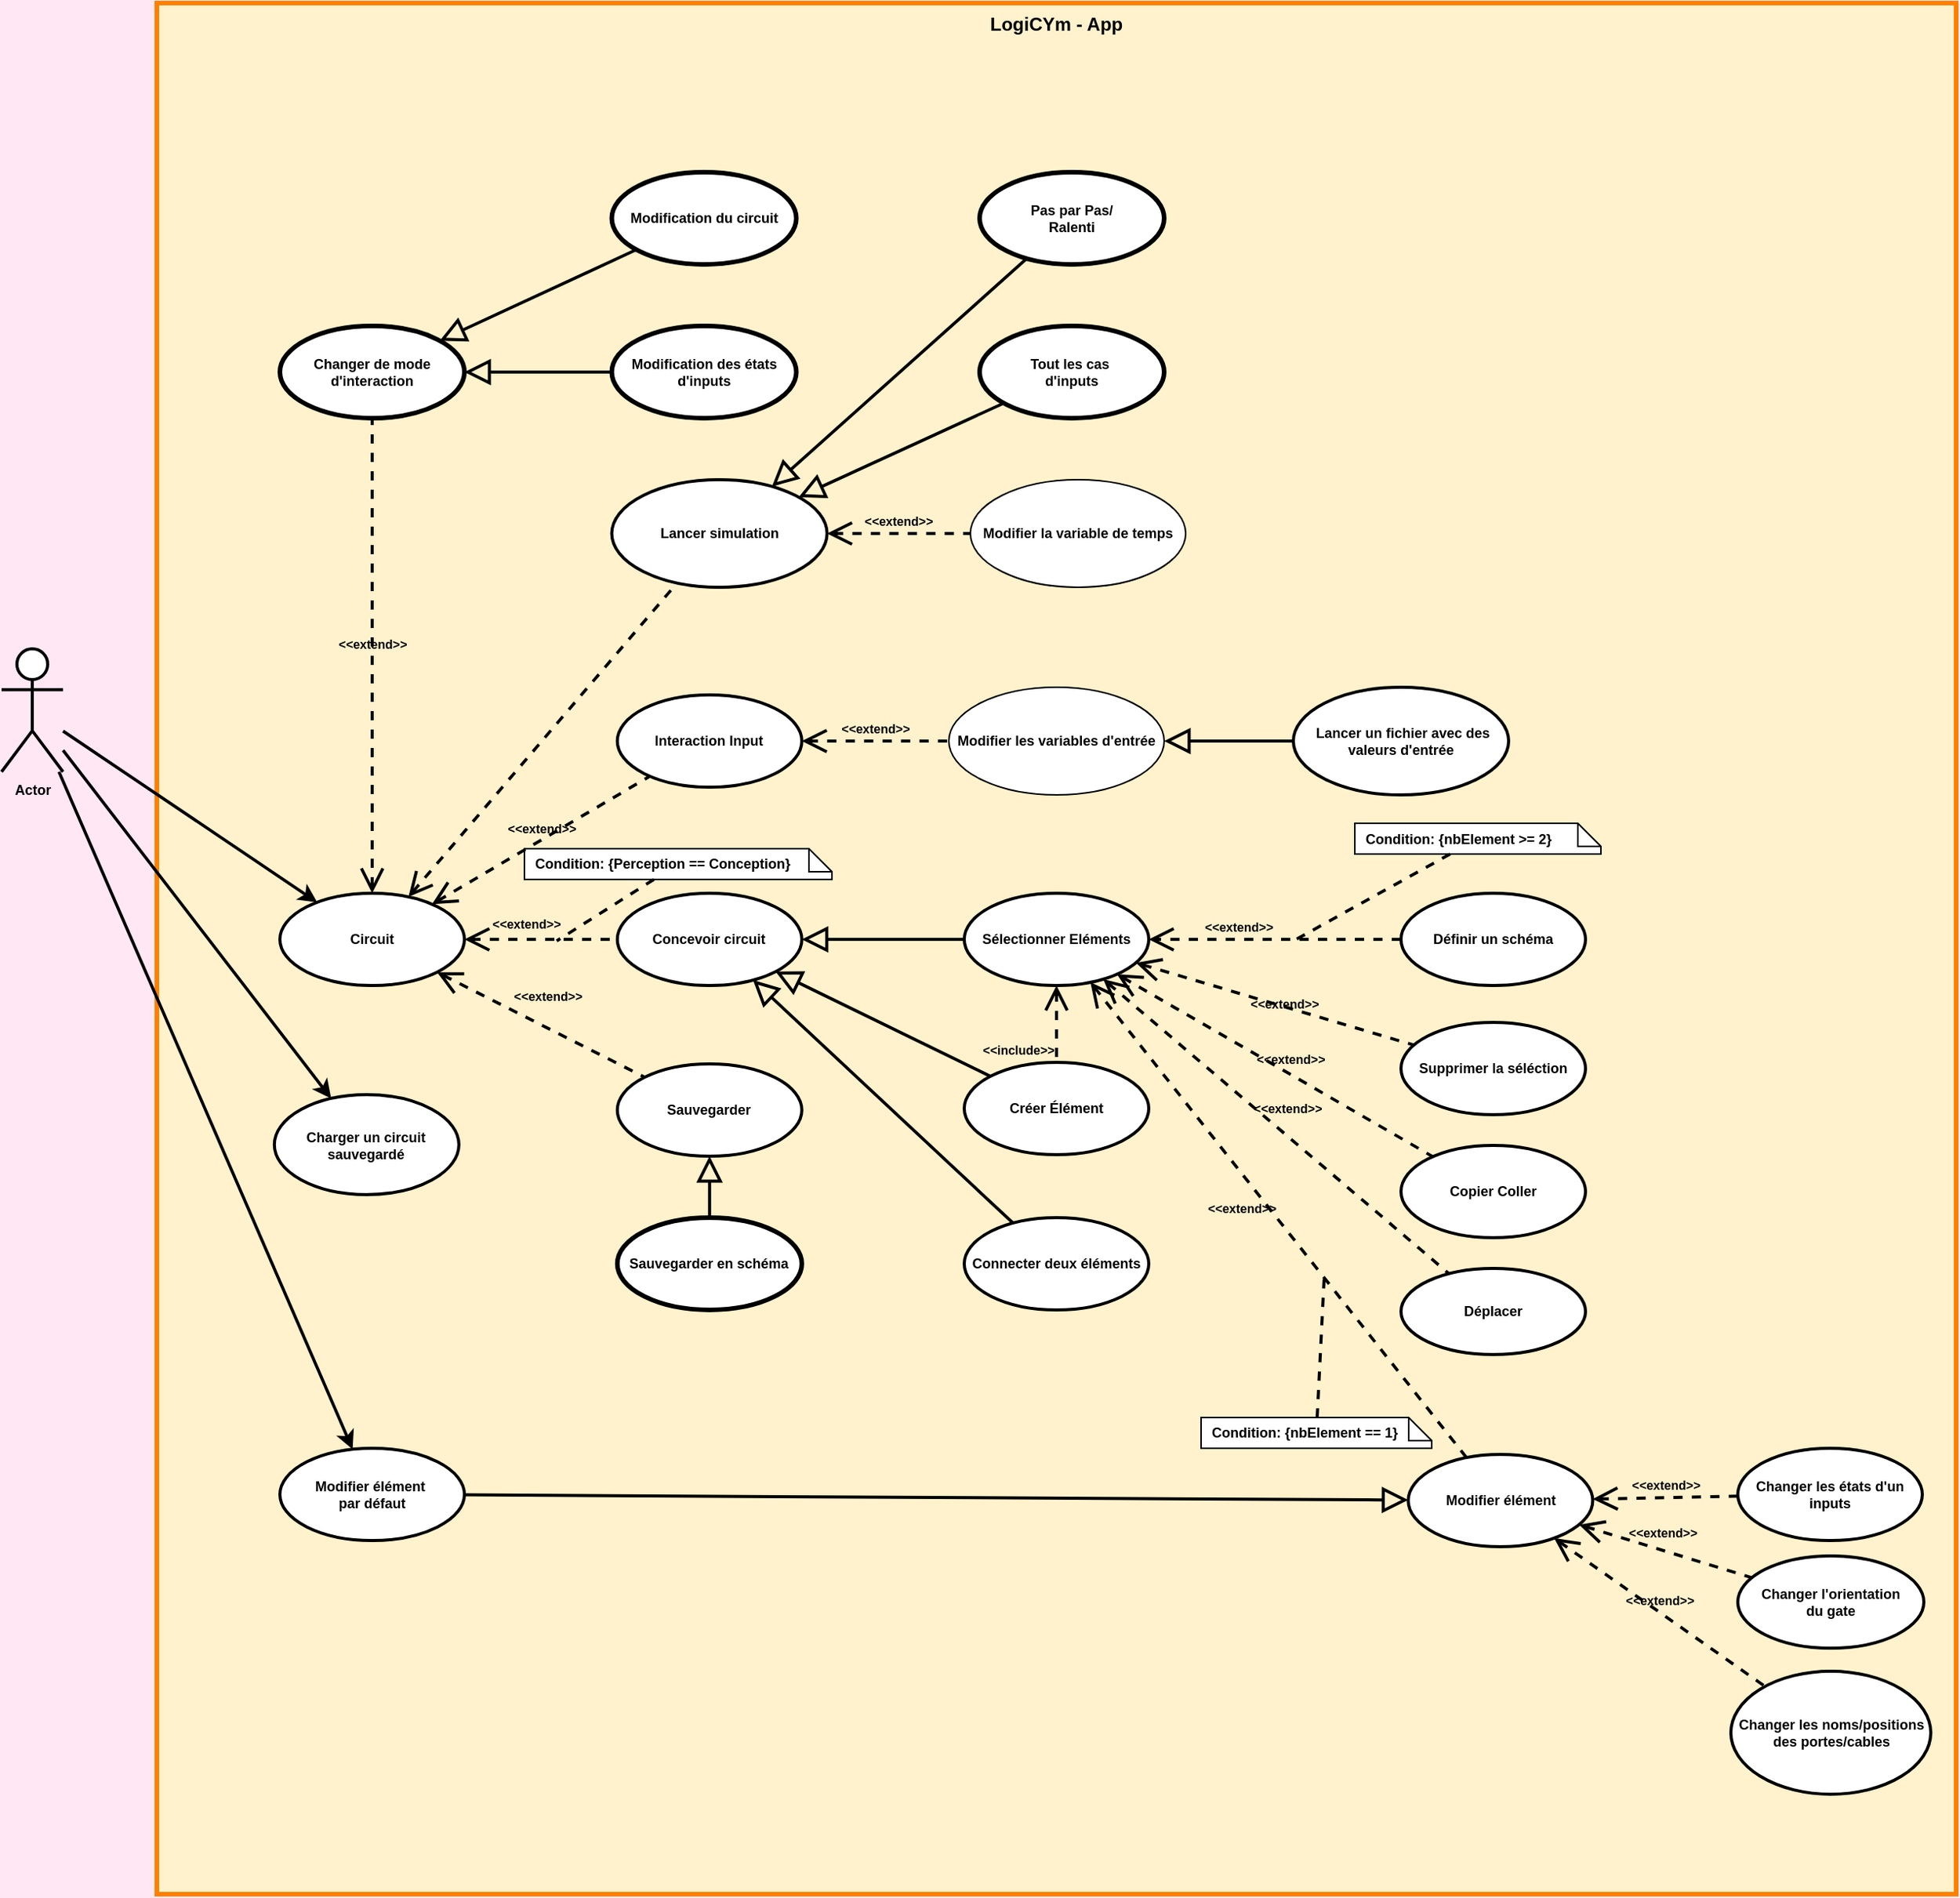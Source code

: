 <mxfile>
    <diagram id="3IAo3L68MEFDZwXGB7X9" name="Use Case">
        <mxGraphModel dx="1244" dy="2000" grid="1" gridSize="10" guides="1" tooltips="1" connect="1" arrows="1" fold="1" page="1" pageScale="1" pageWidth="1169" pageHeight="827" background="#FFE7F3" math="0" shadow="0">
            <root>
                <mxCell id="0"/>
                <mxCell id="1" parent="0"/>
                <mxCell id="7" value="LogiCYm - App" style="shape=rect;html=1;verticalAlign=top;fontStyle=1;whiteSpace=wrap;align=center;fillColor=#fff2cc;strokeColor=#FF8000;movable=0;resizable=0;rotatable=0;deletable=0;editable=0;locked=1;connectable=0;strokeWidth=3;" parent="1" vertex="1">
                    <mxGeometry x="221" y="-120" width="1170" height="1230" as="geometry"/>
                </mxCell>
                <mxCell id="11" style="edgeStyle=none;html=1;fontSize=8;strokeWidth=2;fontStyle=1" parent="1" source="6" target="95" edge="1">
                    <mxGeometry relative="1" as="geometry">
                        <mxPoint x="290" y="250" as="targetPoint"/>
                    </mxGeometry>
                </mxCell>
                <mxCell id="13" style="edgeStyle=none;html=1;fontSize=8;strokeWidth=2;fontStyle=1" parent="1" source="6" target="27" edge="1">
                    <mxGeometry relative="1" as="geometry">
                        <mxPoint x="150" y="349.997" as="sourcePoint"/>
                        <mxPoint x="280" y="323.1" as="targetPoint"/>
                    </mxGeometry>
                </mxCell>
                <mxCell id="6" value="Actor" style="shape=umlActor;verticalLabelPosition=bottom;verticalAlign=top;html=1;outlineConnect=0;fillColor=default;shadow=0;perimeterSpacing=0;strokeWidth=2;fontStyle=1;fontSize=9;" parent="1" vertex="1">
                    <mxGeometry x="120" y="300" width="40" height="80" as="geometry"/>
                </mxCell>
                <mxCell id="8" value="Créer Élément" style="ellipse;whiteSpace=wrap;html=1;fillColor=default;shadow=0;perimeterSpacing=0;strokeWidth=2;fontStyle=1;fontSize=9;" parent="1" vertex="1">
                    <mxGeometry x="746" y="569" width="120" height="60" as="geometry"/>
                </mxCell>
                <mxCell id="9" value="&lt;span&gt;Connecter deux éléments&lt;/span&gt;" style="shape=ellipse;html=1;strokeWidth=2;fontStyle=1;whiteSpace=wrap;align=center;perimeter=ellipsePerimeter;fillColor=default;shadow=0;perimeterSpacing=0;fontSize=9;" parent="1" vertex="1">
                    <mxGeometry x="746" y="670" width="120" height="60" as="geometry"/>
                </mxCell>
                <mxCell id="10" value="Interaction Input" style="ellipse;whiteSpace=wrap;html=1;fillColor=default;shadow=0;perimeterSpacing=0;strokeWidth=2;fontStyle=1;fontSize=9;" parent="1" vertex="1">
                    <mxGeometry x="520.4" y="330" width="120" height="60" as="geometry"/>
                </mxCell>
                <mxCell id="15" value="Modifier élément" style="shape=ellipse;html=1;strokeWidth=2;fontStyle=1;whiteSpace=wrap;align=center;perimeter=ellipsePerimeter;fillColor=default;shadow=0;perimeterSpacing=0;fontSize=9;" parent="1" vertex="1">
                    <mxGeometry x="1034.7" y="824" width="120" height="60" as="geometry"/>
                </mxCell>
                <mxCell id="21" value="Changer les états d&#39;un inputs" style="ellipse;whiteSpace=wrap;html=1;fillColor=default;shadow=0;perimeterSpacing=0;strokeWidth=2;fontStyle=1;fontSize=9;" parent="1" vertex="1">
                    <mxGeometry x="1249" y="820" width="120" height="60" as="geometry"/>
                </mxCell>
                <mxCell id="24" value="Changer les noms/positions des portes/cables" style="ellipse;whiteSpace=wrap;html=1;fillColor=default;shadow=0;perimeterSpacing=0;strokeWidth=2;fontStyle=1;fontSize=9;" parent="1" vertex="1">
                    <mxGeometry x="1244.5" y="965" width="130" height="80" as="geometry"/>
                </mxCell>
                <mxCell id="27" value="Charger un circuit sauvegardé" style="ellipse;whiteSpace=wrap;html=1;fillColor=default;shadow=0;perimeterSpacing=0;strokeWidth=2;fontStyle=1;fontSize=9;" parent="1" vertex="1">
                    <mxGeometry x="297.4" y="590" width="120" height="65" as="geometry"/>
                </mxCell>
                <mxCell id="28" value="Sauvegarder" style="ellipse;whiteSpace=wrap;html=1;fillColor=default;shadow=0;perimeterSpacing=0;strokeWidth=2;fontStyle=1;fontSize=9;" parent="1" vertex="1">
                    <mxGeometry x="520.4" y="570" width="120" height="60" as="geometry"/>
                </mxCell>
                <mxCell id="29" value="Définir un schéma" style="ellipse;whiteSpace=wrap;html=1;fillColor=default;shadow=0;perimeterSpacing=0;strokeWidth=2;fontStyle=1;fontSize=9;" parent="1" vertex="1">
                    <mxGeometry x="1030" y="459" width="120" height="60" as="geometry"/>
                </mxCell>
                <mxCell id="38" value="&amp;lt;&amp;lt;extend&amp;gt;&amp;gt;" style="edgeStyle=none;html=1;startArrow=open;endArrow=none;startSize=12;verticalAlign=bottom;dashed=1;labelBackgroundColor=none;fontSize=8;strokeWidth=2;fontStyle=1" parent="1" source="15" target="24" edge="1">
                    <mxGeometry width="160" relative="1" as="geometry">
                        <mxPoint x="834.7" y="1170" as="sourcePoint"/>
                        <mxPoint x="1232.918" y="887.57" as="targetPoint"/>
                    </mxGeometry>
                </mxCell>
                <mxCell id="39" value="&amp;lt;&amp;lt;extend&amp;gt;&amp;gt;" style="edgeStyle=none;html=1;startArrow=open;endArrow=none;startSize=12;verticalAlign=bottom;dashed=1;labelBackgroundColor=none;fontSize=8;strokeWidth=2;fontStyle=1" parent="1" source="15" target="21" edge="1">
                    <mxGeometry width="160" relative="1" as="geometry">
                        <mxPoint x="834.7" y="1170" as="sourcePoint"/>
                        <mxPoint x="1064.756" y="901.897" as="targetPoint"/>
                    </mxGeometry>
                </mxCell>
                <mxCell id="78o5IG9oV-VI3-_HwRu8-48" value="Concevoir circuit" style="shape=ellipse;html=1;strokeWidth=2;fontStyle=1;whiteSpace=wrap;align=center;perimeter=ellipsePerimeter;fillColor=default;shadow=0;perimeterSpacing=0;fontSize=9;" parent="1" vertex="1">
                    <mxGeometry x="520.4" y="459" width="120" height="60" as="geometry"/>
                </mxCell>
                <mxCell id="48" value="&amp;lt;&amp;lt;extend&amp;gt;&amp;gt;" style="edgeStyle=none;html=1;startArrow=open;endArrow=none;startSize=12;verticalAlign=bottom;dashed=1;labelBackgroundColor=none;fontSize=8;strokeWidth=2;fontStyle=1" parent="1" source="95" target="28" edge="1">
                    <mxGeometry x="-0.015" y="11" width="160" relative="1" as="geometry">
                        <mxPoint x="740" y="310" as="sourcePoint"/>
                        <mxPoint x="701" y="401" as="targetPoint"/>
                        <mxPoint as="offset"/>
                    </mxGeometry>
                </mxCell>
                <mxCell id="78o5IG9oV-VI3-_HwRu8-65" value="Supprimer la séléction" style="shape=ellipse;html=1;strokeWidth=2;fontStyle=1;whiteSpace=wrap;align=center;perimeter=ellipsePerimeter;fillColor=default;shadow=0;perimeterSpacing=0;fontSize=9;" parent="1" vertex="1">
                    <mxGeometry x="1030" y="543" width="120" height="60" as="geometry"/>
                </mxCell>
                <mxCell id="50" value="Déplacer" style="ellipse;whiteSpace=wrap;html=1;fillColor=default;shadow=0;perimeterSpacing=0;strokeWidth=2;fontStyle=1;fontSize=9;" parent="1" vertex="1">
                    <mxGeometry x="1030" y="703" width="120" height="56" as="geometry"/>
                </mxCell>
                <mxCell id="78o5IG9oV-VI3-_HwRu8-66" value="&amp;lt;&amp;lt;extend&amp;gt;&amp;gt;" style="edgeStyle=none;html=1;startArrow=open;endArrow=none;startSize=12;verticalAlign=bottom;dashed=1;labelBackgroundColor=none;fontSize=8;strokeWidth=2;fontStyle=1" parent="1" source="68" target="78o5IG9oV-VI3-_HwRu8-65" edge="1">
                    <mxGeometry x="0.08" y="-6" width="160" relative="1" as="geometry">
                        <mxPoint x="887" y="425" as="sourcePoint"/>
                        <mxPoint x="852" y="675" as="targetPoint"/>
                        <mxPoint as="offset"/>
                    </mxGeometry>
                </mxCell>
                <mxCell id="78o5IG9oV-VI3-_HwRu8-67" value="Copier Coll&lt;span style=&quot;background-color: transparent;&quot;&gt;er&lt;/span&gt;" style="shape=ellipse;html=1;strokeWidth=2;fontStyle=1;whiteSpace=wrap;align=center;perimeter=ellipsePerimeter;fillColor=default;shadow=0;perimeterSpacing=0;fontSize=9;" parent="1" vertex="1">
                    <mxGeometry x="1030" y="623" width="120" height="60" as="geometry"/>
                </mxCell>
                <mxCell id="52" value="&amp;lt;&amp;lt;extend&amp;gt;&amp;gt;" style="edgeStyle=none;html=1;startArrow=open;endArrow=none;startSize=12;verticalAlign=bottom;dashed=1;labelBackgroundColor=none;fontSize=8;strokeWidth=2;fontStyle=1" parent="1" source="68" target="50" edge="1">
                    <mxGeometry x="0.023" y="7" width="160" relative="1" as="geometry">
                        <mxPoint x="864.288" y="465" as="sourcePoint"/>
                        <mxPoint x="969.22" y="597.07" as="targetPoint"/>
                        <mxPoint as="offset"/>
                    </mxGeometry>
                </mxCell>
                <mxCell id="78o5IG9oV-VI3-_HwRu8-68" value="&amp;lt;&amp;lt;extend&amp;gt;&amp;gt;" style="edgeStyle=none;html=1;startArrow=open;endArrow=none;startSize=12;verticalAlign=bottom;dashed=1;labelBackgroundColor=none;fontSize=8;strokeWidth=2;fontStyle=1" parent="1" source="68" target="78o5IG9oV-VI3-_HwRu8-67" edge="1">
                    <mxGeometry x="0.087" y="1" width="160" relative="1" as="geometry">
                        <mxPoint x="862" y="445" as="sourcePoint"/>
                        <mxPoint x="852" y="675" as="targetPoint"/>
                        <mxPoint as="offset"/>
                    </mxGeometry>
                </mxCell>
                <mxCell id="60" value="&amp;nbsp;Lancer un fichier avec des valeurs d&#39;entrée" style="ellipse;whiteSpace=wrap;html=1;strokeWidth=2;fontSize=9;fontStyle=1" parent="1" vertex="1">
                    <mxGeometry x="960" y="325" width="140" height="70" as="geometry"/>
                </mxCell>
                <mxCell id="62" value="Modifier la variable de temps" style="ellipse;whiteSpace=wrap;html=1;fontSize=9;fontStyle=1" parent="1" vertex="1">
                    <mxGeometry x="750" y="190" width="140" height="70" as="geometry"/>
                </mxCell>
                <mxCell id="63" value="&amp;lt;&amp;lt;extend&amp;gt;&amp;gt;" style="edgeStyle=none;html=1;startArrow=open;endArrow=none;startSize=12;verticalAlign=bottom;dashed=1;labelBackgroundColor=none;fontSize=8;strokeWidth=2;fontStyle=1" parent="1" source="53" target="62" edge="1">
                    <mxGeometry width="160" relative="1" as="geometry">
                        <mxPoint x="260" y="680" as="sourcePoint"/>
                        <mxPoint x="434" y="754" as="targetPoint"/>
                    </mxGeometry>
                </mxCell>
                <mxCell id="78o5IG9oV-VI3-_HwRu8-71" value="Condition: {nbElement &gt;= 2}" style="shape=note;size=15;spacingLeft=5;align=left;whiteSpace=wrap;fontSize=9;fontStyle=1" parent="1" vertex="1">
                    <mxGeometry x="1000" y="413.5" width="160" height="20" as="geometry"/>
                </mxCell>
                <mxCell id="68" value="Sélectionner Eléments" style="shape=ellipse;html=1;strokeWidth=2;fontStyle=1;whiteSpace=wrap;align=center;perimeter=ellipsePerimeter;fontSize=9;" parent="1" vertex="1">
                    <mxGeometry x="746" y="459" width="120" height="60" as="geometry"/>
                </mxCell>
                <mxCell id="77" value="" style="group;fontSize=9;fontStyle=1" parent="1" vertex="1" connectable="0">
                    <mxGeometry x="742" y="575" width="260" as="geometry"/>
                </mxCell>
                <mxCell id="76" value="" style="edgeStyle=none;html=1;endArrow=none;rounded=0;labelBackgroundColor=none;dashed=1;strokeWidth=2;fontSize=8;fontStyle=1" parent="77" source="79" edge="1">
                    <mxGeometry relative="1" as="geometry">
                        <mxPoint x="238" y="135" as="targetPoint"/>
                        <mxPoint x="328.011" y="200" as="sourcePoint"/>
                    </mxGeometry>
                </mxCell>
                <mxCell id="75" value="&amp;lt;&amp;lt;extend&amp;gt;&amp;gt;" style="align=right;html=1;verticalAlign=bottom;rounded=0;labelBackgroundColor=none;endArrow=open;endSize=12;dashed=1;strokeWidth=2;fontSize=8;fontStyle=1" parent="1" source="15" target="68" edge="1">
                    <mxGeometry relative="1" as="geometry">
                        <mxPoint x="832" y="755" as="targetPoint"/>
                        <mxPoint x="1022" y="755" as="sourcePoint"/>
                    </mxGeometry>
                </mxCell>
                <mxCell id="78o5IG9oV-VI3-_HwRu8-72" value="&amp;lt;&amp;lt;extend&amp;gt;&amp;gt;" style="align=right;html=1;verticalAlign=bottom;rounded=0;labelBackgroundColor=none;endArrow=open;endSize=12;dashed=1;strokeWidth=2;fontSize=8;fontStyle=1" parent="1" source="29" target="68" edge="1">
                    <mxGeometry relative="1" as="geometry">
                        <mxPoint x="887" y="408.059" as="targetPoint"/>
                        <mxPoint x="1092" y="334.5" as="sourcePoint"/>
                    </mxGeometry>
                </mxCell>
                <mxCell id="78o5IG9oV-VI3-_HwRu8-73" value="" style="edgeStyle=none;html=1;endArrow=none;rounded=0;labelBackgroundColor=none;dashed=1;strokeWidth=2;fontSize=8;fontStyle=1" parent="1" source="78o5IG9oV-VI3-_HwRu8-71" edge="1">
                    <mxGeometry relative="1" as="geometry">
                        <mxPoint x="960" y="490" as="targetPoint"/>
                        <mxPoint x="1292" y="485" as="sourcePoint"/>
                    </mxGeometry>
                </mxCell>
                <mxCell id="79" value="Condition: {nbElement == 1}" style="shape=note;size=15;spacingLeft=5;align=left;whiteSpace=wrap;fontSize=9;fontStyle=1" parent="1" vertex="1">
                    <mxGeometry x="900" y="800" width="150" height="20" as="geometry"/>
                </mxCell>
                <mxCell id="80" value="&amp;lt;&amp;lt;include&amp;gt;&amp;gt;" style="edgeStyle=none;html=1;startArrow=open;endArrow=none;startSize=12;verticalAlign=bottom;dashed=1;labelBackgroundColor=none;fontSize=8;strokeWidth=2;fontStyle=1" parent="1" source="68" target="8" edge="1">
                    <mxGeometry x="1" y="-25" width="160" relative="1" as="geometry">
                        <mxPoint x="738" y="533" as="sourcePoint"/>
                        <mxPoint x="873" y="579" as="targetPoint"/>
                        <mxPoint as="offset"/>
                    </mxGeometry>
                </mxCell>
                <mxCell id="83" value="Modifier élément&amp;nbsp;&lt;div&gt;par défaut&lt;/div&gt;" style="shape=ellipse;html=1;strokeWidth=2;fontStyle=1;whiteSpace=wrap;align=center;perimeter=ellipsePerimeter;fillColor=default;shadow=0;perimeterSpacing=0;fontSize=9;" parent="1" vertex="1">
                    <mxGeometry x="301" y="820" width="120" height="60" as="geometry"/>
                </mxCell>
                <mxCell id="84" value="" style="edgeStyle=none;html=1;endArrow=block;endFill=0;endSize=12;verticalAlign=bottom;strokeWidth=2;fontSize=8;fontStyle=1" parent="1" source="83" target="15" edge="1">
                    <mxGeometry width="160" relative="1" as="geometry">
                        <mxPoint x="751" y="770" as="sourcePoint"/>
                        <mxPoint x="911" y="770" as="targetPoint"/>
                    </mxGeometry>
                </mxCell>
                <mxCell id="85" style="edgeStyle=none;html=1;fontSize=8;strokeWidth=2;fontStyle=1" parent="1" source="6" target="83" edge="1">
                    <mxGeometry relative="1" as="geometry">
                        <mxPoint x="170" y="362" as="sourcePoint"/>
                        <mxPoint x="480" y="450" as="targetPoint"/>
                    </mxGeometry>
                </mxCell>
                <mxCell id="86" value="" style="edgeStyle=none;html=1;endArrow=block;endFill=0;endSize=12;verticalAlign=bottom;strokeWidth=2;fontSize=8;fontStyle=1" parent="1" source="68" target="78o5IG9oV-VI3-_HwRu8-48" edge="1">
                    <mxGeometry width="160" relative="1" as="geometry">
                        <mxPoint x="652" y="475" as="sourcePoint"/>
                        <mxPoint x="812" y="475" as="targetPoint"/>
                    </mxGeometry>
                </mxCell>
                <mxCell id="87" value="" style="edgeStyle=none;html=1;endArrow=block;endFill=0;endSize=12;verticalAlign=bottom;strokeWidth=2;fontSize=8;fontStyle=1" parent="1" source="8" target="78o5IG9oV-VI3-_HwRu8-48" edge="1">
                    <mxGeometry width="160" relative="1" as="geometry">
                        <mxPoint x="652" y="525" as="sourcePoint"/>
                        <mxPoint x="812" y="525" as="targetPoint"/>
                    </mxGeometry>
                </mxCell>
                <mxCell id="88" value="" style="edgeStyle=none;html=1;endArrow=block;endFill=0;endSize=12;verticalAlign=bottom;strokeWidth=2;fontSize=8;fontStyle=1" parent="1" source="9" target="78o5IG9oV-VI3-_HwRu8-48" edge="1">
                    <mxGeometry width="160" relative="1" as="geometry">
                        <mxPoint x="652" y="525" as="sourcePoint"/>
                        <mxPoint x="812" y="525" as="targetPoint"/>
                    </mxGeometry>
                </mxCell>
                <mxCell id="89" value="Changer l&#39;orientation&lt;div&gt;&amp;nbsp;du gate&amp;nbsp;&lt;/div&gt;" style="ellipse;whiteSpace=wrap;html=1;fillColor=default;shadow=0;perimeterSpacing=0;strokeWidth=2;fontStyle=1;fontSize=9;" parent="1" vertex="1">
                    <mxGeometry x="1249" y="890" width="121" height="60" as="geometry"/>
                </mxCell>
                <mxCell id="90" value="&amp;lt;&amp;lt;extend&amp;gt;&amp;gt;" style="edgeStyle=none;html=1;startArrow=open;endArrow=none;startSize=12;verticalAlign=bottom;dashed=1;labelBackgroundColor=none;strokeWidth=2;fontSize=8;fontStyle=1" parent="1" source="15" target="89" edge="1">
                    <mxGeometry x="-0.059" y="3" width="160" relative="1" as="geometry">
                        <mxPoint x="1030" y="950" as="sourcePoint"/>
                        <mxPoint x="1190" y="950" as="targetPoint"/>
                        <mxPoint as="offset"/>
                    </mxGeometry>
                </mxCell>
                <mxCell id="91" value="Modifier les variables d&#39;entrée" style="ellipse;whiteSpace=wrap;html=1;fontSize=9;fontStyle=1" parent="1" vertex="1">
                    <mxGeometry x="736" y="325" width="140" height="70" as="geometry"/>
                </mxCell>
                <mxCell id="93" value="&amp;lt;&amp;lt;extend&amp;gt;&amp;gt;" style="edgeStyle=none;html=1;startArrow=open;endArrow=none;startSize=12;verticalAlign=bottom;dashed=1;labelBackgroundColor=none;fontSize=8;strokeWidth=2;fontStyle=1" parent="1" source="10" target="91" edge="1">
                    <mxGeometry width="160" relative="1" as="geometry">
                        <mxPoint x="414" y="710" as="sourcePoint"/>
                        <mxPoint x="630" y="745" as="targetPoint"/>
                    </mxGeometry>
                </mxCell>
                <mxCell id="94" value="" style="edgeStyle=none;html=1;endArrow=block;endFill=0;endSize=12;verticalAlign=bottom;strokeWidth=2;fontSize=8;fontStyle=1" parent="1" source="60" target="91" edge="1">
                    <mxGeometry width="160" relative="1" as="geometry">
                        <mxPoint x="1094" y="306" as="sourcePoint"/>
                        <mxPoint x="1499" y="306" as="targetPoint"/>
                    </mxGeometry>
                </mxCell>
                <mxCell id="95" value="Circuit" style="shape=ellipse;html=1;strokeWidth=2;fontStyle=1;whiteSpace=wrap;align=center;perimeter=ellipsePerimeter;fillColor=default;shadow=0;perimeterSpacing=0;fontSize=9;" parent="1" vertex="1">
                    <mxGeometry x="301" y="459" width="120" height="60" as="geometry"/>
                </mxCell>
                <mxCell id="97" value="Condition: {Perception == Conception}" style="shape=note;size=15;spacingLeft=5;align=left;whiteSpace=wrap;fontSize=9;fontStyle=1" parent="1" vertex="1">
                    <mxGeometry x="460" y="430" width="200" height="20" as="geometry"/>
                </mxCell>
                <mxCell id="99" value="" style="edgeStyle=none;html=1;endArrow=none;rounded=0;labelBackgroundColor=none;dashed=1;strokeWidth=2;fontSize=8;fontStyle=1" parent="1" source="97" edge="1">
                    <mxGeometry relative="1" as="geometry">
                        <mxPoint x="481" y="490" as="targetPoint"/>
                        <mxPoint x="899" y="500" as="sourcePoint"/>
                    </mxGeometry>
                </mxCell>
                <mxCell id="100" value="&amp;lt;&amp;lt;extend&amp;gt;&amp;gt;" style="edgeStyle=none;html=1;startArrow=open;endArrow=none;startSize=12;verticalAlign=bottom;dashed=1;labelBackgroundColor=none;strokeWidth=2;fontSize=8;fontStyle=1" parent="1" source="95" target="78o5IG9oV-VI3-_HwRu8-48" edge="1">
                    <mxGeometry x="-0.209" y="2" width="160" relative="1" as="geometry">
                        <mxPoint x="421" y="530" as="sourcePoint"/>
                        <mxPoint x="581" y="530" as="targetPoint"/>
                        <mxPoint as="offset"/>
                    </mxGeometry>
                </mxCell>
                <mxCell id="101" value="Changer de mode d&#39;interaction" style="shape=ellipse;html=1;strokeWidth=3;fontStyle=1;whiteSpace=wrap;align=center;perimeter=ellipsePerimeter;fontSize=9;" parent="1" vertex="1">
                    <mxGeometry x="301" y="90" width="120" height="60" as="geometry"/>
                </mxCell>
                <mxCell id="102" value="&amp;lt;&amp;lt;extend&amp;gt;&amp;gt;" style="edgeStyle=none;html=1;startArrow=open;endArrow=none;startSize=12;verticalAlign=bottom;dashed=1;labelBackgroundColor=none;strokeWidth=2;fontSize=8;fontStyle=1" edge="1" parent="1" source="95" target="101">
                    <mxGeometry width="160" relative="1" as="geometry">
                        <mxPoint x="481" y="470" as="sourcePoint"/>
                        <mxPoint x="641" y="470" as="targetPoint"/>
                    </mxGeometry>
                </mxCell>
                <mxCell id="103" value="Modification du circuit" style="shape=ellipse;html=1;strokeWidth=3;fontStyle=1;whiteSpace=wrap;align=center;perimeter=ellipsePerimeter;fontSize=9;" vertex="1" parent="1">
                    <mxGeometry x="516.8" y="-10" width="120" height="60" as="geometry"/>
                </mxCell>
                <mxCell id="104" value="" style="edgeStyle=none;html=1;endArrow=block;endFill=0;endSize=12;verticalAlign=bottom;strokeWidth=2;fontSize=8;fontStyle=1" edge="1" parent="1" source="103" target="101">
                    <mxGeometry width="160" relative="1" as="geometry">
                        <mxPoint x="477.4" y="250" as="sourcePoint"/>
                        <mxPoint x="637.4" y="250" as="targetPoint"/>
                    </mxGeometry>
                </mxCell>
                <mxCell id="105" value="Modification des états d&#39;inputs" style="shape=ellipse;html=1;strokeWidth=3;fontStyle=1;whiteSpace=wrap;align=center;perimeter=ellipsePerimeter;fontSize=9;" vertex="1" parent="1">
                    <mxGeometry x="516.8" y="90" width="120" height="60" as="geometry"/>
                </mxCell>
                <mxCell id="106" value="" style="edgeStyle=none;html=1;endArrow=block;endFill=0;endSize=12;verticalAlign=bottom;strokeWidth=2;fontSize=8;fontStyle=1" edge="1" parent="1" source="105" target="101">
                    <mxGeometry width="160" relative="1" as="geometry">
                        <mxPoint x="477.4" y="250" as="sourcePoint"/>
                        <mxPoint x="637.4" y="250" as="targetPoint"/>
                    </mxGeometry>
                </mxCell>
                <mxCell id="107" value="Pas par Pas/&lt;div&gt;Ralenti&lt;/div&gt;" style="shape=ellipse;html=1;strokeWidth=3;fontStyle=1;whiteSpace=wrap;align=center;perimeter=ellipsePerimeter;fontSize=9;" vertex="1" parent="1">
                    <mxGeometry x="756" y="-10" width="120" height="60" as="geometry"/>
                </mxCell>
                <mxCell id="108" value="" style="edgeStyle=none;html=1;endArrow=block;endFill=0;endSize=12;verticalAlign=bottom;strokeWidth=2;fontSize=8;fontStyle=1" edge="1" parent="1" source="107" target="53">
                    <mxGeometry width="160" relative="1" as="geometry">
                        <mxPoint x="477.4" y="250" as="sourcePoint"/>
                        <mxPoint x="637.4" y="250" as="targetPoint"/>
                    </mxGeometry>
                </mxCell>
                <mxCell id="109" value="Tout les cas&amp;nbsp;&lt;div&gt;d&#39;inputs&lt;/div&gt;" style="shape=ellipse;html=1;strokeWidth=3;fontStyle=1;whiteSpace=wrap;align=center;perimeter=ellipsePerimeter;fontSize=9;" vertex="1" parent="1">
                    <mxGeometry x="756" y="90" width="120" height="60" as="geometry"/>
                </mxCell>
                <mxCell id="110" value="" style="edgeStyle=none;html=1;endArrow=block;endFill=0;endSize=12;verticalAlign=bottom;strokeWidth=2;fontSize=8;fontStyle=1" edge="1" parent="1" source="109" target="53">
                    <mxGeometry width="160" relative="1" as="geometry">
                        <mxPoint x="477.4" y="250" as="sourcePoint"/>
                        <mxPoint x="637.4" y="250" as="targetPoint"/>
                    </mxGeometry>
                </mxCell>
                <mxCell id="111" value="&amp;lt;&amp;lt;extend&amp;gt;&amp;gt;" style="edgeStyle=none;html=1;startArrow=open;endArrow=none;startSize=12;verticalAlign=bottom;dashed=1;labelBackgroundColor=none;strokeWidth=2;fontSize=8;fontStyle=1" edge="1" parent="1" source="95" target="10">
                    <mxGeometry width="160" relative="1" as="geometry">
                        <mxPoint x="490" y="370" as="sourcePoint"/>
                        <mxPoint x="650" y="370" as="targetPoint"/>
                    </mxGeometry>
                </mxCell>
                <mxCell id="112" value="" style="edgeStyle=none;html=1;startArrow=open;endArrow=none;startSize=12;verticalAlign=bottom;dashed=1;labelBackgroundColor=none;fontSize=8;strokeWidth=2;fontStyle=1" edge="1" parent="1" source="95" target="53">
                    <mxGeometry width="160" relative="1" as="geometry">
                        <mxPoint x="635" y="317" as="sourcePoint"/>
                        <mxPoint x="967" y="240" as="targetPoint"/>
                    </mxGeometry>
                </mxCell>
                <mxCell id="53" value="Lancer simulation" style="ellipse;whiteSpace=wrap;html=1;strokeWidth=2;fontSize=9;fontStyle=1" parent="1" vertex="1">
                    <mxGeometry x="516.8" y="190" width="140" height="70" as="geometry"/>
                </mxCell>
                <mxCell id="113" value="Sauvegarder en schéma" style="shape=ellipse;html=1;strokeWidth=3;fontStyle=1;whiteSpace=wrap;align=center;perimeter=ellipsePerimeter;fontSize=9;" vertex="1" parent="1">
                    <mxGeometry x="520.4" y="670" width="120" height="60" as="geometry"/>
                </mxCell>
                <mxCell id="114" value="" style="edgeStyle=none;html=1;endArrow=block;endFill=0;endSize=12;verticalAlign=bottom;strokeWidth=2;fontSize=8;fontStyle=1" edge="1" parent="1" source="113" target="28">
                    <mxGeometry width="160" relative="1" as="geometry">
                        <mxPoint x="660" y="570" as="sourcePoint"/>
                        <mxPoint x="820" y="570" as="targetPoint"/>
                    </mxGeometry>
                </mxCell>
            </root>
        </mxGraphModel>
    </diagram>
    <diagram id="QpYlNZNFIG4gXJBc1xD_" name="Class Diagram">
        <mxGraphModel dx="2450" dy="816" grid="1" gridSize="10" guides="1" tooltips="1" connect="1" arrows="1" fold="1" page="1" pageScale="1" pageWidth="850" pageHeight="1100" math="0" shadow="0">
            <root>
                <mxCell id="0"/>
                <mxCell id="1" parent="0"/>
                <mxCell id="yxskfj7lswYCmx8L8UEG-1" value="Backend" style="shape=umlFrame;whiteSpace=wrap;html=1;pointerEvents=0;recursiveResize=0;container=1;collapsible=0;width=160;" vertex="1" parent="1">
                    <mxGeometry x="-1530" y="40" width="1330" height="1020" as="geometry"/>
                </mxCell>
                <mxCell id="yxskfj7lswYCmx8L8UEG-3" value="" style="group" connectable="0" vertex="1" parent="yxskfj7lswYCmx8L8UEG-1">
                    <mxGeometry x="50" y="130" width="1150" height="890" as="geometry"/>
                </mxCell>
                <mxCell id="rIvf5TU0exuVk8oeW16C-47" style="edgeStyle=orthogonalEdgeStyle;html=1;startArrow=block;startFill=0;endArrow=none;endFill=0;endSize=6;" parent="yxskfj7lswYCmx8L8UEG-3" source="LF9tNEswqdfKZFCK8xpe-1" target="rIvf5TU0exuVk8oeW16C-39" edge="1">
                    <mxGeometry relative="1" as="geometry">
                        <Array as="points">
                            <mxPoint x="765" y="340"/>
                            <mxPoint x="660" y="340"/>
                        </Array>
                    </mxGeometry>
                </mxCell>
                <mxCell id="LF9tNEswqdfKZFCK8xpe-1" value="Element" style="swimlane;fontStyle=1;align=center;verticalAlign=top;childLayout=stackLayout;horizontal=1;startSize=26;horizontalStack=0;resizeParent=1;resizeParentMax=0;resizeLast=0;collapsible=1;marginBottom=0;whiteSpace=wrap;html=1;points=[[0,0,0,0,0],[0,0.25,0,0,0],[0,0.5,0,0,0],[0,0.75,0,0,0],[0,1,0,0,0],[0.25,0,0,0,0],[0.25,1,0,0,0],[0.5,0,0,0,0],[0.5,1,0,0,0],[0.75,0,0,0,0],[0.75,1,0,0,0],[1,0,0,0,0],[1,0.25,0,0,0],[1,0.5,0,0,0],[1,0.75,0,0,0],[1,1,0,0,0]];" parent="yxskfj7lswYCmx8L8UEG-3" vertex="1">
                    <mxGeometry x="680" y="386" width="170" height="164" as="geometry"/>
                </mxCell>
                <mxCell id="LF9tNEswqdfKZFCK8xpe-2" value="+ name: String&lt;div&gt;&lt;span style=&quot;color: rgb(0, 0, 0);&quot;&gt;+ state: BitSet&lt;/span&gt;&lt;/div&gt;&lt;div&gt;&lt;span style=&quot;color: rgb(0, 0, 0);&quot;&gt;+ powered: Boolean&lt;/span&gt;&lt;/div&gt;" style="text;strokeColor=none;fillColor=none;align=left;verticalAlign=top;spacingLeft=4;spacingRight=4;overflow=hidden;rotatable=0;points=[[0,0.5],[1,0.5]];portConstraint=eastwest;whiteSpace=wrap;html=1;" parent="LF9tNEswqdfKZFCK8xpe-1" vertex="1">
                    <mxGeometry y="26" width="170" height="60" as="geometry"/>
                </mxCell>
                <mxCell id="rIvf5TU0exuVk8oeW16C-25" value="" style="line;strokeWidth=1;fillColor=none;align=left;verticalAlign=middle;spacingTop=-1;spacingLeft=3;spacingRight=3;rotatable=0;labelPosition=right;points=[];portConstraint=eastwest;strokeColor=inherit;" parent="LF9tNEswqdfKZFCK8xpe-1" vertex="1">
                    <mxGeometry y="86" width="170" height="8" as="geometry"/>
                </mxCell>
                <mxCell id="rIvf5TU0exuVk8oeW16C-26" value="+ createElement()&lt;div&gt;+ selectElement()&lt;/div&gt;&lt;div&gt;+ moveElement()&lt;/div&gt;&lt;div&gt;+ updateState(signal: BitSet)&lt;/div&gt;" style="text;strokeColor=none;fillColor=none;align=left;verticalAlign=top;spacingLeft=4;spacingRight=4;overflow=hidden;rotatable=0;points=[[0,0.5],[1,0.5]];portConstraint=eastwest;whiteSpace=wrap;html=1;" parent="LF9tNEswqdfKZFCK8xpe-1" vertex="1">
                    <mxGeometry y="94" width="170" height="70" as="geometry"/>
                </mxCell>
                <mxCell id="rIvf5TU0exuVk8oeW16C-2" value="&lt;b&gt;Circuit&lt;/b&gt;" style="swimlane;fontStyle=0;childLayout=stackLayout;horizontal=1;startSize=26;fillColor=none;horizontalStack=0;resizeParent=1;resizeParentMax=0;resizeLast=0;collapsible=1;marginBottom=0;whiteSpace=wrap;html=1;" parent="yxskfj7lswYCmx8L8UEG-3" vertex="1">
                    <mxGeometry x="660" y="730" width="180" height="134" as="geometry"/>
                </mxCell>
                <mxCell id="rIvf5TU0exuVk8oeW16C-3" value="+ name: String&lt;div&gt;&lt;span style=&quot;color: rgb(0, 0, 0);&quot;&gt;+ simulating: Boolean&lt;/span&gt;&lt;/div&gt;" style="text;strokeColor=none;fillColor=none;align=left;verticalAlign=top;spacingLeft=4;spacingRight=4;overflow=hidden;rotatable=0;points=[[0,0.5],[1,0.5]];portConstraint=eastwest;whiteSpace=wrap;html=1;" parent="rIvf5TU0exuVk8oeW16C-2" vertex="1">
                    <mxGeometry y="26" width="180" height="40" as="geometry"/>
                </mxCell>
                <mxCell id="rIvf5TU0exuVk8oeW16C-9" value="" style="line;strokeWidth=1;fillColor=none;align=left;verticalAlign=middle;spacingTop=-1;spacingLeft=3;spacingRight=3;rotatable=0;labelPosition=right;points=[];portConstraint=eastwest;strokeColor=inherit;" parent="rIvf5TU0exuVk8oeW16C-2" vertex="1">
                    <mxGeometry y="66" width="180" height="8" as="geometry"/>
                </mxCell>
                <mxCell id="rIvf5TU0exuVk8oeW16C-10" value="+ save()&lt;div&gt;+ load()&lt;/div&gt;&lt;div&gt;+ toggleSimulating()&lt;/div&gt;" style="text;strokeColor=none;fillColor=none;align=left;verticalAlign=top;spacingLeft=4;spacingRight=4;overflow=hidden;rotatable=0;points=[[0,0.5],[1,0.5]];portConstraint=eastwest;whiteSpace=wrap;html=1;" parent="rIvf5TU0exuVk8oeW16C-2" vertex="1">
                    <mxGeometry y="74" width="180" height="60" as="geometry"/>
                </mxCell>
                <mxCell id="rIvf5TU0exuVk8oeW16C-7" value="" style="endArrow=diamondThin;endFill=0;endSize=24;html=1;edgeStyle=orthogonalEdgeStyle;" parent="yxskfj7lswYCmx8L8UEG-3" source="LF9tNEswqdfKZFCK8xpe-1" target="rIvf5TU0exuVk8oeW16C-27" edge="1">
                    <mxGeometry width="160" relative="1" as="geometry">
                        <mxPoint x="660" y="590" as="sourcePoint"/>
                        <mxPoint x="820" y="590" as="targetPoint"/>
                        <Array as="points">
                            <mxPoint x="490" y="468"/>
                            <mxPoint x="490" y="640"/>
                        </Array>
                    </mxGeometry>
                </mxCell>
                <mxCell id="hpzTHquZF6OVOhp2VFGY-29" style="edgeStyle=orthogonalEdgeStyle;html=1;endArrow=none;endFill=0;flowAnimation=1;" parent="yxskfj7lswYCmx8L8UEG-3" source="rIvf5TU0exuVk8oeW16C-12" target="rIvf5TU0exuVk8oeW16C-39" edge="1">
                    <mxGeometry relative="1" as="geometry">
                        <Array as="points">
                            <mxPoint x="1065" y="300"/>
                        </Array>
                    </mxGeometry>
                </mxCell>
                <mxCell id="rIvf5TU0exuVk8oeW16C-12" value="Cable" style="swimlane;fontStyle=1;align=center;verticalAlign=top;childLayout=stackLayout;horizontal=1;startSize=26;horizontalStack=0;resizeParent=1;resizeParentMax=0;resizeLast=0;collapsible=1;marginBottom=0;whiteSpace=wrap;html=1;" parent="yxskfj7lswYCmx8L8UEG-3" vertex="1">
                    <mxGeometry x="1010" y="346" width="110" height="56" as="geometry"/>
                </mxCell>
                <mxCell id="rIvf5TU0exuVk8oeW16C-13" value="&lt;div&gt;+ busSize: Int&lt;/div&gt;" style="text;strokeColor=none;fillColor=none;align=left;verticalAlign=top;spacingLeft=4;spacingRight=4;overflow=hidden;rotatable=0;points=[[0,0.5],[1,0.5]];portConstraint=eastwest;whiteSpace=wrap;html=1;" parent="rIvf5TU0exuVk8oeW16C-12" vertex="1">
                    <mxGeometry y="26" width="110" height="30" as="geometry"/>
                </mxCell>
                <mxCell id="rIvf5TU0exuVk8oeW16C-23" value="&lt;span style=&quot;font-size: 10px; font-weight: 400;&quot;&gt;1..2&lt;/span&gt;" style="text;align=center;fontStyle=1;verticalAlign=middle;spacingLeft=3;spacingRight=3;strokeColor=none;rotatable=0;points=[[0,0.5],[1,0.5]];portConstraint=eastwest;html=1;" parent="yxskfj7lswYCmx8L8UEG-3" vertex="1">
                    <mxGeometry x="690" y="270" width="30" height="30" as="geometry"/>
                </mxCell>
                <mxCell id="rIvf5TU0exuVk8oeW16C-27" value="Schema" style="swimlane;fontStyle=1;align=center;verticalAlign=top;childLayout=stackLayout;horizontal=1;startSize=26;horizontalStack=0;resizeParent=1;resizeParentMax=0;resizeLast=0;collapsible=1;marginBottom=0;whiteSpace=wrap;html=1;" parent="yxskfj7lswYCmx8L8UEG-3" vertex="1">
                    <mxGeometry x="560" y="610" width="390" height="56" as="geometry"/>
                </mxCell>
                <mxCell id="rIvf5TU0exuVk8oeW16C-28" value="+ createBlock([elm1,...,elmN]: Element[], [cable1,...,cableN]: Cable[])" style="text;strokeColor=none;fillColor=none;align=left;verticalAlign=top;spacingLeft=4;spacingRight=4;overflow=hidden;rotatable=0;points=[[0,0.5],[1,0.5]];portConstraint=eastwest;whiteSpace=wrap;html=1;" parent="rIvf5TU0exuVk8oeW16C-27" vertex="1">
                    <mxGeometry y="26" width="390" height="30" as="geometry"/>
                </mxCell>
                <mxCell id="rIvf5TU0exuVk8oeW16C-31" value="" style="endArrow=diamondThin;endFill=0;endSize=24;html=1;startSize=24;edgeStyle=orthogonalEdgeStyle;" parent="yxskfj7lswYCmx8L8UEG-3" source="rIvf5TU0exuVk8oeW16C-27" target="rIvf5TU0exuVk8oeW16C-2" edge="1">
                    <mxGeometry width="160" relative="1" as="geometry">
                        <mxPoint x="775.74" y="888.24" as="sourcePoint"/>
                        <mxPoint x="820" y="770" as="targetPoint"/>
                        <Array as="points">
                            <mxPoint x="760" y="810"/>
                            <mxPoint x="760" y="810"/>
                        </Array>
                    </mxGeometry>
                </mxCell>
                <mxCell id="rIvf5TU0exuVk8oeW16C-32" value="&lt;span style=&quot;font-weight: normal;&quot;&gt;&lt;font style=&quot;font-size: 10px;&quot;&gt;0...*&lt;/font&gt;&lt;/span&gt;" style="text;align=center;fontStyle=1;verticalAlign=middle;spacingLeft=3;spacingRight=3;strokeColor=none;rotatable=0;points=[[0,0.5],[1,0.5]];portConstraint=eastwest;html=1;" parent="yxskfj7lswYCmx8L8UEG-3" vertex="1">
                    <mxGeometry x="770" y="666" width="30" height="30" as="geometry"/>
                </mxCell>
                <mxCell id="rIvf5TU0exuVk8oeW16C-39" value="&lt;i&gt;Gate&lt;/i&gt;" style="swimlane;fontStyle=1;align=center;verticalAlign=top;childLayout=stackLayout;horizontal=1;startSize=26;horizontalStack=0;resizeParent=1;resizeParentMax=0;resizeLast=0;collapsible=1;marginBottom=0;whiteSpace=wrap;html=1;" parent="yxskfj7lswYCmx8L8UEG-3" vertex="1">
                    <mxGeometry x="530" y="214" width="160" height="100" as="geometry"/>
                </mxCell>
                <mxCell id="rIvf5TU0exuVk8oeW16C-40" value="&lt;div&gt;&lt;span style=&quot;background-color: transparent;&quot;&gt;+ inputSlots: Int[]&lt;/span&gt;&lt;/div&gt;&lt;div&gt;+ outputSlots: Int[]&lt;/div&gt;" style="text;strokeColor=none;fillColor=none;align=left;verticalAlign=top;spacingLeft=4;spacingRight=4;overflow=hidden;rotatable=0;points=[[0,0.5],[1,0.5]];portConstraint=eastwest;whiteSpace=wrap;html=1;" parent="rIvf5TU0exuVk8oeW16C-39" vertex="1">
                    <mxGeometry y="26" width="160" height="40" as="geometry"/>
                </mxCell>
                <mxCell id="pdZZO2d2l_CBkjv51l0B-2" value="" style="line;strokeWidth=1;fillColor=none;align=left;verticalAlign=middle;spacingTop=-1;spacingLeft=3;spacingRight=3;rotatable=0;labelPosition=right;points=[];portConstraint=eastwest;strokeColor=inherit;" parent="rIvf5TU0exuVk8oeW16C-39" vertex="1">
                    <mxGeometry y="66" width="160" height="8" as="geometry"/>
                </mxCell>
                <mxCell id="pdZZO2d2l_CBkjv51l0B-1" value="+ &lt;i&gt;getState()&lt;/i&gt;" style="text;strokeColor=none;fillColor=none;align=left;verticalAlign=top;spacingLeft=4;spacingRight=4;overflow=hidden;rotatable=0;points=[[0,0.5],[1,0.5]];portConstraint=eastwest;whiteSpace=wrap;html=1;" parent="rIvf5TU0exuVk8oeW16C-39" vertex="1">
                    <mxGeometry y="74" width="160" height="26" as="geometry"/>
                </mxCell>
                <mxCell id="rIvf5TU0exuVk8oeW16C-44" value="Use" style="endArrow=open;endSize=12;dashed=1;html=1;edgeStyle=orthogonalEdgeStyle;flowAnimation=1;" parent="yxskfj7lswYCmx8L8UEG-3" source="rIvf5TU0exuVk8oeW16C-27" target="rIvf5TU0exuVk8oeW16C-12" edge="1">
                    <mxGeometry width="160" relative="1" as="geometry">
                        <mxPoint x="859.004" y="689" as="sourcePoint"/>
                        <mxPoint x="963.26" y="200" as="targetPoint"/>
                    </mxGeometry>
                </mxCell>
                <mxCell id="rIvf5TU0exuVk8oeW16C-48" value="Clock" style="swimlane;fontStyle=1;align=center;verticalAlign=top;childLayout=stackLayout;horizontal=1;startSize=26;horizontalStack=0;resizeParent=1;resizeParentMax=0;resizeLast=0;collapsible=1;marginBottom=0;whiteSpace=wrap;html=1;" parent="yxskfj7lswYCmx8L8UEG-3" vertex="1">
                    <mxGeometry x="800" y="180" width="160" height="56" as="geometry"/>
                </mxCell>
                <mxCell id="rIvf5TU0exuVk8oeW16C-49" value="&lt;div&gt;&lt;span style=&quot;background-color: transparent;&quot;&gt;+ frequency: Int&lt;/span&gt;&lt;/div&gt;" style="text;strokeColor=none;fillColor=none;align=left;verticalAlign=top;spacingLeft=4;spacingRight=4;overflow=hidden;rotatable=0;points=[[0,0.5],[1,0.5]];portConstraint=eastwest;whiteSpace=wrap;html=1;" parent="rIvf5TU0exuVk8oeW16C-48" vertex="1">
                    <mxGeometry y="26" width="160" height="30" as="geometry"/>
                </mxCell>
                <mxCell id="rIvf5TU0exuVk8oeW16C-50" style="edgeStyle=orthogonalEdgeStyle;html=1;startArrow=block;startFill=0;endArrow=none;endFill=0;endSize=6;" parent="yxskfj7lswYCmx8L8UEG-3" source="rIvf5TU0exuVk8oeW16C-39" target="rIvf5TU0exuVk8oeW16C-48" edge="1">
                    <mxGeometry relative="1" as="geometry">
                        <mxPoint x="752" y="400" as="sourcePoint"/>
                        <mxPoint x="734" y="287" as="targetPoint"/>
                        <Array as="points">
                            <mxPoint x="770" y="220"/>
                            <mxPoint x="770" y="220"/>
                        </Array>
                    </mxGeometry>
                </mxCell>
                <mxCell id="rIvf5TU0exuVk8oeW16C-51" style="edgeStyle=orthogonalEdgeStyle;html=1;startArrow=block;startFill=0;endArrow=none;endFill=0;endSize=6;" parent="yxskfj7lswYCmx8L8UEG-3" source="LF9tNEswqdfKZFCK8xpe-1" target="rIvf5TU0exuVk8oeW16C-12" edge="1">
                    <mxGeometry relative="1" as="geometry">
                        <mxPoint x="752" y="400" as="sourcePoint"/>
                        <mxPoint x="734" y="287" as="targetPoint"/>
                    </mxGeometry>
                </mxCell>
                <mxCell id="hpzTHquZF6OVOhp2VFGY-20" style="edgeStyle=orthogonalEdgeStyle;html=1;endArrow=block;endFill=0;" parent="yxskfj7lswYCmx8L8UEG-3" source="rIvf5TU0exuVk8oeW16C-61" target="hpzTHquZF6OVOhp2VFGY-12" edge="1">
                    <mxGeometry relative="1" as="geometry">
                        <Array as="points">
                            <mxPoint x="180" y="390"/>
                            <mxPoint x="180" y="390"/>
                        </Array>
                    </mxGeometry>
                </mxCell>
                <mxCell id="rIvf5TU0exuVk8oeW16C-61" value="Button" style="swimlane;fontStyle=1;align=center;verticalAlign=top;childLayout=stackLayout;horizontal=1;startSize=26;horizontalStack=0;resizeParent=1;resizeParentMax=0;resizeLast=0;collapsible=1;marginBottom=0;whiteSpace=wrap;html=1;" parent="yxskfj7lswYCmx8L8UEG-3" vertex="1">
                    <mxGeometry y="338" width="160" height="86" as="geometry"/>
                </mxCell>
                <mxCell id="rIvf5TU0exuVk8oeW16C-86" value="+ delay: Int" style="text;strokeColor=none;fillColor=none;align=left;verticalAlign=top;spacingLeft=4;spacingRight=4;overflow=hidden;rotatable=0;points=[[0,0.5],[1,0.5]];portConstraint=eastwest;whiteSpace=wrap;html=1;" parent="rIvf5TU0exuVk8oeW16C-61" vertex="1">
                    <mxGeometry y="26" width="160" height="26" as="geometry"/>
                </mxCell>
                <mxCell id="rIvf5TU0exuVk8oeW16C-85" value="" style="line;strokeWidth=1;fillColor=none;align=left;verticalAlign=middle;spacingTop=-1;spacingLeft=3;spacingRight=3;rotatable=0;labelPosition=right;points=[];portConstraint=eastwest;strokeColor=inherit;" parent="rIvf5TU0exuVk8oeW16C-61" vertex="1">
                    <mxGeometry y="52" width="160" height="8" as="geometry"/>
                </mxCell>
                <mxCell id="rIvf5TU0exuVk8oeW16C-64" value="+ press()" style="text;strokeColor=none;fillColor=none;align=left;verticalAlign=top;spacingLeft=4;spacingRight=4;overflow=hidden;rotatable=0;points=[[0,0.5],[1,0.5]];portConstraint=eastwest;whiteSpace=wrap;html=1;" parent="rIvf5TU0exuVk8oeW16C-61" vertex="1">
                    <mxGeometry y="60" width="160" height="26" as="geometry"/>
                </mxCell>
                <mxCell id="hpzTHquZF6OVOhp2VFGY-21" style="edgeStyle=orthogonalEdgeStyle;html=1;endArrow=block;endFill=0;" parent="yxskfj7lswYCmx8L8UEG-3" source="rIvf5TU0exuVk8oeW16C-65" target="hpzTHquZF6OVOhp2VFGY-12" edge="1">
                    <mxGeometry relative="1" as="geometry"/>
                </mxCell>
                <mxCell id="rIvf5TU0exuVk8oeW16C-65" value="Switch" style="swimlane;fontStyle=1;align=center;verticalAlign=top;childLayout=stackLayout;horizontal=1;startSize=26;horizontalStack=0;resizeParent=1;resizeParentMax=0;resizeLast=0;collapsible=1;marginBottom=0;whiteSpace=wrap;html=1;" parent="yxskfj7lswYCmx8L8UEG-3" vertex="1">
                    <mxGeometry y="458" width="160" height="52" as="geometry"/>
                </mxCell>
                <mxCell id="rIvf5TU0exuVk8oeW16C-68" value="+ press()" style="text;strokeColor=none;fillColor=none;align=left;verticalAlign=top;spacingLeft=4;spacingRight=4;overflow=hidden;rotatable=0;points=[[0,0.5],[1,0.5]];portConstraint=eastwest;whiteSpace=wrap;html=1;" parent="rIvf5TU0exuVk8oeW16C-65" vertex="1">
                    <mxGeometry y="26" width="160" height="26" as="geometry"/>
                </mxCell>
                <mxCell id="rIvf5TU0exuVk8oeW16C-79" value="" style="endArrow=none;endFill=0;endSize=24;html=1;startArrow=diamondThin;startFill=1;targetPerimeterSpacing=0;startSize=24;edgeStyle=orthogonalEdgeStyle;" parent="yxskfj7lswYCmx8L8UEG-3" source="rIvf5TU0exuVk8oeW16C-27" target="LF9tNEswqdfKZFCK8xpe-1" edge="1">
                    <mxGeometry width="160" relative="1" as="geometry">
                        <mxPoint x="665" y="600" as="sourcePoint"/>
                        <mxPoint x="825" y="600" as="targetPoint"/>
                        <Array as="points">
                            <mxPoint x="760" y="580"/>
                            <mxPoint x="760" y="580"/>
                        </Array>
                    </mxGeometry>
                </mxCell>
                <mxCell id="rIvf5TU0exuVk8oeW16C-80" value="&lt;span style=&quot;font-weight: normal;&quot;&gt;&lt;font style=&quot;font-size: 10px;&quot;&gt;1...*&lt;/font&gt;&lt;/span&gt;" style="text;align=center;fontStyle=1;verticalAlign=middle;spacingLeft=3;spacingRight=3;strokeColor=none;rotatable=0;points=[[0,0.5],[1,0.5]];portConstraint=eastwest;html=1;" parent="yxskfj7lswYCmx8L8UEG-3" vertex="1">
                    <mxGeometry x="720" y="550" width="30" height="30" as="geometry"/>
                </mxCell>
                <mxCell id="rIvf5TU0exuVk8oeW16C-8" value="&lt;span style=&quot;font-weight: normal;&quot;&gt;&lt;font style=&quot;font-size: 10px;&quot;&gt;0...*&lt;/font&gt;&lt;/span&gt;" style="text;align=center;fontStyle=1;verticalAlign=middle;spacingLeft=3;spacingRight=3;strokeColor=none;rotatable=0;points=[[0,0.5],[1,0.5]];portConstraint=eastwest;html=1;" parent="yxskfj7lswYCmx8L8UEG-3" vertex="1">
                    <mxGeometry x="650" y="480" width="30" height="30" as="geometry"/>
                </mxCell>
                <mxCell id="hpzTHquZF6OVOhp2VFGY-22" style="edgeStyle=orthogonalEdgeStyle;html=1;endArrow=block;endFill=0;" parent="yxskfj7lswYCmx8L8UEG-3" source="rIvf5TU0exuVk8oeW16C-82" target="hpzTHquZF6OVOhp2VFGY-16" edge="1">
                    <mxGeometry relative="1" as="geometry"/>
                </mxCell>
                <mxCell id="rIvf5TU0exuVk8oeW16C-82" value="Display" style="swimlane;fontStyle=1;align=center;verticalAlign=top;childLayout=stackLayout;horizontal=1;startSize=26;horizontalStack=0;resizeParent=1;resizeParentMax=0;resizeLast=0;collapsible=1;marginBottom=0;whiteSpace=wrap;html=1;" parent="yxskfj7lswYCmx8L8UEG-3" vertex="1">
                    <mxGeometry y="258" width="160" height="56" as="geometry"/>
                </mxCell>
                <mxCell id="rIvf5TU0exuVk8oeW16C-83" value="+ base: Int" style="text;strokeColor=none;fillColor=none;align=left;verticalAlign=top;spacingLeft=4;spacingRight=4;overflow=hidden;rotatable=0;points=[[0,0.5],[1,0.5]];portConstraint=eastwest;whiteSpace=wrap;html=1;" parent="rIvf5TU0exuVk8oeW16C-82" vertex="1">
                    <mxGeometry y="26" width="160" height="30" as="geometry"/>
                </mxCell>
                <mxCell id="4FKYgnz_DIYyvKOOmZtN-7" value="&lt;span style=&quot;font-weight: normal;&quot;&gt;&lt;font style=&quot;font-size: 10px;&quot;&gt;1&lt;/font&gt;&lt;/span&gt;" style="text;align=center;fontStyle=1;verticalAlign=middle;spacingLeft=3;spacingRight=3;strokeColor=none;rotatable=0;points=[[0,0.5],[1,0.5]];portConstraint=eastwest;html=1;" parent="yxskfj7lswYCmx8L8UEG-3" vertex="1">
                    <mxGeometry x="1070" y="312" width="30" height="30" as="geometry"/>
                </mxCell>
                <mxCell id="4FKYgnz_DIYyvKOOmZtN-10" value="simulate" style="html=1;verticalAlign=bottom;endArrow=classicThin;endSize=8;rounded=1;flowAnimation=1;edgeStyle=orthogonalEdgeStyle;endFill=1;curved=0;" parent="yxskfj7lswYCmx8L8UEG-3" source="rIvf5TU0exuVk8oeW16C-2" target="rIvf5TU0exuVk8oeW16C-48" edge="1">
                    <mxGeometry relative="1" as="geometry">
                        <mxPoint x="710" y="120" as="sourcePoint"/>
                        <mxPoint x="630" y="120" as="targetPoint"/>
                        <Array as="points">
                            <mxPoint x="1150" y="790"/>
                            <mxPoint x="1150" y="208"/>
                        </Array>
                    </mxGeometry>
                </mxCell>
                <mxCell id="4FKYgnz_DIYyvKOOmZtN-11" value="&lt;span style=&quot;font-size: 10px; font-weight: 400;&quot;&gt;0..*&lt;/span&gt;" style="text;align=center;fontStyle=1;verticalAlign=middle;spacingLeft=3;spacingRight=3;strokeColor=none;rotatable=0;points=[[0,0.5],[1,0.5]];portConstraint=eastwest;html=1;" parent="yxskfj7lswYCmx8L8UEG-3" vertex="1">
                    <mxGeometry x="970" y="180" width="30" height="30" as="geometry"/>
                </mxCell>
                <mxCell id="hpzTHquZF6OVOhp2VFGY-4" style="edgeStyle=orthogonalEdgeStyle;html=1;endArrow=block;endFill=0;" parent="yxskfj7lswYCmx8L8UEG-3" source="rIvf5TU0exuVk8oeW16C-27" target="rIvf5TU0exuVk8oeW16C-39" edge="1">
                    <mxGeometry relative="1" as="geometry">
                        <Array as="points">
                            <mxPoint x="630" y="500"/>
                            <mxPoint x="630" y="500"/>
                        </Array>
                        <mxPoint x="580" y="340" as="targetPoint"/>
                    </mxGeometry>
                </mxCell>
                <mxCell id="hpzTHquZF6OVOhp2VFGY-24" style="edgeStyle=orthogonalEdgeStyle;html=1;endArrow=block;endFill=0;" parent="yxskfj7lswYCmx8L8UEG-3" source="hpzTHquZF6OVOhp2VFGY-12" target="rIvf5TU0exuVk8oeW16C-39" edge="1">
                    <mxGeometry relative="1" as="geometry">
                        <Array as="points">
                            <mxPoint x="430" y="398"/>
                            <mxPoint x="430" y="300"/>
                        </Array>
                    </mxGeometry>
                </mxCell>
                <mxCell id="hpzTHquZF6OVOhp2VFGY-12" value="Input" style="swimlane;fontStyle=1;align=center;verticalAlign=top;childLayout=stackLayout;horizontal=1;startSize=26;horizontalStack=0;resizeParent=1;resizeParentMax=0;resizeLast=0;collapsible=1;marginBottom=0;whiteSpace=wrap;html=1;" parent="yxskfj7lswYCmx8L8UEG-3" vertex="1">
                    <mxGeometry x="240" y="372" width="160" height="52" as="geometry"/>
                </mxCell>
                <mxCell id="hpzTHquZF6OVOhp2VFGY-13" value="+ final inputSlots = 0" style="text;strokeColor=none;fillColor=none;align=left;verticalAlign=top;spacingLeft=4;spacingRight=4;overflow=hidden;rotatable=0;points=[[0,0.5],[1,0.5]];portConstraint=eastwest;whiteSpace=wrap;html=1;" parent="hpzTHquZF6OVOhp2VFGY-12" vertex="1">
                    <mxGeometry y="26" width="160" height="26" as="geometry"/>
                </mxCell>
                <mxCell id="hpzTHquZF6OVOhp2VFGY-23" style="edgeStyle=orthogonalEdgeStyle;html=1;endArrow=block;endFill=0;" parent="yxskfj7lswYCmx8L8UEG-3" source="hpzTHquZF6OVOhp2VFGY-16" target="rIvf5TU0exuVk8oeW16C-39" edge="1">
                    <mxGeometry relative="1" as="geometry">
                        <Array as="points">
                            <mxPoint x="460" y="300"/>
                            <mxPoint x="460" y="300"/>
                        </Array>
                    </mxGeometry>
                </mxCell>
                <mxCell id="hpzTHquZF6OVOhp2VFGY-16" value="Output" style="swimlane;fontStyle=1;align=center;verticalAlign=top;childLayout=stackLayout;horizontal=1;startSize=26;horizontalStack=0;resizeParent=1;resizeParentMax=0;resizeLast=0;collapsible=1;marginBottom=0;whiteSpace=wrap;html=1;" parent="yxskfj7lswYCmx8L8UEG-3" vertex="1">
                    <mxGeometry x="240" y="290" width="160" height="52" as="geometry"/>
                </mxCell>
                <mxCell id="hpzTHquZF6OVOhp2VFGY-17" value="&lt;span style=&quot;color: rgb(0, 0, 0);&quot;&gt;+ final outputSlots = 0&lt;/span&gt;" style="text;strokeColor=none;fillColor=none;align=left;verticalAlign=top;spacingLeft=4;spacingRight=4;overflow=hidden;rotatable=0;points=[[0,0.5],[1,0.5]];portConstraint=eastwest;whiteSpace=wrap;html=1;" parent="hpzTHquZF6OVOhp2VFGY-16" vertex="1">
                    <mxGeometry y="26" width="160" height="26" as="geometry"/>
                </mxCell>
                <mxCell id="hpzTHquZF6OVOhp2VFGY-25" style="edgeStyle=orthogonalEdgeStyle;html=1;endArrow=block;endFill=0;" parent="yxskfj7lswYCmx8L8UEG-3" source="pdZZO2d2l_CBkjv51l0B-3" target="rIvf5TU0exuVk8oeW16C-39" edge="1">
                    <mxGeometry relative="1" as="geometry">
                        <mxPoint x="460" y="50" as="targetPoint"/>
                        <Array as="points">
                            <mxPoint x="610" y="100"/>
                            <mxPoint x="610" y="100"/>
                        </Array>
                    </mxGeometry>
                </mxCell>
                <mxCell id="pdZZO2d2l_CBkjv51l0B-3" value="And" style="swimlane;fontStyle=1;align=center;verticalAlign=top;childLayout=stackLayout;horizontal=1;startSize=26;horizontalStack=0;resizeParent=1;resizeParentMax=0;resizeLast=0;collapsible=1;marginBottom=0;whiteSpace=wrap;html=1;" parent="yxskfj7lswYCmx8L8UEG-3" vertex="1">
                    <mxGeometry x="530" width="160" height="56" as="geometry"/>
                </mxCell>
                <mxCell id="pdZZO2d2l_CBkjv51l0B-4" value="&lt;div&gt;&lt;span style=&quot;background-color: transparent;&quot;&gt;+ getState()&lt;/span&gt;&lt;/div&gt;" style="text;strokeColor=none;fillColor=none;align=left;verticalAlign=top;spacingLeft=4;spacingRight=4;overflow=hidden;rotatable=0;points=[[0,0.5],[1,0.5]];portConstraint=eastwest;whiteSpace=wrap;html=1;" parent="pdZZO2d2l_CBkjv51l0B-3" vertex="1">
                    <mxGeometry y="26" width="160" height="30" as="geometry"/>
                </mxCell>
                <mxCell id="hpzTHquZF6OVOhp2VFGY-26" style="edgeStyle=orthogonalEdgeStyle;html=1;endArrow=block;endFill=0;" parent="yxskfj7lswYCmx8L8UEG-3" source="pdZZO2d2l_CBkjv51l0B-5" target="rIvf5TU0exuVk8oeW16C-39" edge="1">
                    <mxGeometry relative="1" as="geometry">
                        <mxPoint x="510" y="-49" as="sourcePoint"/>
                        <mxPoint x="480" y="190" as="targetPoint"/>
                        <Array as="points">
                            <mxPoint x="785" y="130"/>
                            <mxPoint x="610" y="130"/>
                        </Array>
                    </mxGeometry>
                </mxCell>
                <mxCell id="pdZZO2d2l_CBkjv51l0B-5" value="Or" style="swimlane;fontStyle=1;align=center;verticalAlign=top;childLayout=stackLayout;horizontal=1;startSize=26;horizontalStack=0;resizeParent=1;resizeParentMax=0;resizeLast=0;collapsible=1;marginBottom=0;whiteSpace=wrap;html=1;" parent="yxskfj7lswYCmx8L8UEG-3" vertex="1">
                    <mxGeometry x="705" width="160" height="56" as="geometry"/>
                </mxCell>
                <mxCell id="pdZZO2d2l_CBkjv51l0B-6" value="&lt;div&gt;&lt;span style=&quot;background-color: transparent;&quot;&gt;+ getState()&lt;/span&gt;&lt;/div&gt;" style="text;strokeColor=none;fillColor=none;align=left;verticalAlign=top;spacingLeft=4;spacingRight=4;overflow=hidden;rotatable=0;points=[[0,0.5],[1,0.5]];portConstraint=eastwest;whiteSpace=wrap;html=1;" parent="pdZZO2d2l_CBkjv51l0B-5" vertex="1">
                    <mxGeometry y="26" width="160" height="30" as="geometry"/>
                </mxCell>
                <mxCell id="hpzTHquZF6OVOhp2VFGY-27" style="edgeStyle=orthogonalEdgeStyle;html=1;endArrow=block;endFill=0;elbow=vertical;" parent="yxskfj7lswYCmx8L8UEG-3" source="pdZZO2d2l_CBkjv51l0B-7" target="rIvf5TU0exuVk8oeW16C-39" edge="1">
                    <mxGeometry relative="1" as="geometry">
                        <mxPoint x="690" y="188" as="targetPoint"/>
                        <mxPoint x="710" y="-30" as="sourcePoint"/>
                        <Array as="points">
                            <mxPoint x="970" y="130"/>
                            <mxPoint x="610" y="130"/>
                        </Array>
                    </mxGeometry>
                </mxCell>
                <mxCell id="pdZZO2d2l_CBkjv51l0B-7" value="Not" style="swimlane;fontStyle=1;align=center;verticalAlign=top;childLayout=stackLayout;horizontal=1;startSize=26;horizontalStack=0;resizeParent=1;resizeParentMax=0;resizeLast=0;collapsible=1;marginBottom=0;whiteSpace=wrap;html=1;" parent="yxskfj7lswYCmx8L8UEG-3" vertex="1">
                    <mxGeometry x="880" width="160" height="56" as="geometry"/>
                </mxCell>
                <mxCell id="pdZZO2d2l_CBkjv51l0B-8" value="&lt;div&gt;&lt;span style=&quot;background-color: transparent;&quot;&gt;+ getState()&lt;/span&gt;&lt;/div&gt;" style="text;strokeColor=none;fillColor=none;align=left;verticalAlign=top;spacingLeft=4;spacingRight=4;overflow=hidden;rotatable=0;points=[[0,0.5],[1,0.5]];portConstraint=eastwest;whiteSpace=wrap;html=1;" parent="pdZZO2d2l_CBkjv51l0B-7" vertex="1">
                    <mxGeometry y="26" width="160" height="30" as="geometry"/>
                </mxCell>
                <mxCell id="rIvf5TU0exuVk8oeW16C-22" value="&lt;span style=&quot;font-weight: normal;&quot;&gt;&lt;font style=&quot;font-size: 10px;&quot;&gt;Connect&lt;/font&gt;&lt;/span&gt;" style="text;align=center;fontStyle=1;verticalAlign=middle;spacingLeft=3;spacingRight=3;strokeColor=none;rotatable=0;points=[[0,0.5],[1,0.5]];portConstraint=eastwest;html=1;" parent="yxskfj7lswYCmx8L8UEG-3" vertex="1">
                    <mxGeometry x="840" y="270" width="60" height="30" as="geometry"/>
                </mxCell>
                <mxCell id="hpzTHquZF6OVOhp2VFGY-31" value="Splitter" style="swimlane;fontStyle=1;align=center;verticalAlign=top;childLayout=stackLayout;horizontal=1;startSize=26;horizontalStack=0;resizeParent=1;resizeParentMax=0;resizeLast=0;collapsible=1;marginBottom=0;whiteSpace=wrap;html=1;" parent="yxskfj7lswYCmx8L8UEG-3" vertex="1">
                    <mxGeometry x="340" width="160" height="100" as="geometry"/>
                </mxCell>
                <mxCell id="hpzTHquZF6OVOhp2VFGY-34" value="&lt;span style=&quot;color: rgb(0, 0, 0);&quot;&gt;+ final inputSlots = 1&lt;/span&gt;" style="text;strokeColor=none;fillColor=none;align=left;verticalAlign=top;spacingLeft=4;spacingRight=4;overflow=hidden;rotatable=0;points=[[0,0.5],[1,0.5]];portConstraint=eastwest;whiteSpace=wrap;html=1;" parent="hpzTHquZF6OVOhp2VFGY-31" vertex="1">
                    <mxGeometry y="26" width="160" height="26" as="geometry"/>
                </mxCell>
                <mxCell id="hpzTHquZF6OVOhp2VFGY-33" value="" style="line;strokeWidth=1;fillColor=none;align=left;verticalAlign=middle;spacingTop=-1;spacingLeft=3;spacingRight=3;rotatable=0;labelPosition=right;points=[];portConstraint=eastwest;strokeColor=inherit;" parent="hpzTHquZF6OVOhp2VFGY-31" vertex="1">
                    <mxGeometry y="52" width="160" height="8" as="geometry"/>
                </mxCell>
                <mxCell id="hpzTHquZF6OVOhp2VFGY-32" value="&lt;div&gt;&lt;span style=&quot;background-color: transparent;&quot;&gt;+ addOutput()&lt;/span&gt;&lt;/div&gt;&lt;div&gt;&lt;span style=&quot;background-color: transparent;&quot;&gt;+ removeOutput()&lt;/span&gt;&lt;/div&gt;" style="text;strokeColor=none;fillColor=none;align=left;verticalAlign=top;spacingLeft=4;spacingRight=4;overflow=hidden;rotatable=0;points=[[0,0.5],[1,0.5]];portConstraint=eastwest;whiteSpace=wrap;html=1;" parent="hpzTHquZF6OVOhp2VFGY-31" vertex="1">
                    <mxGeometry y="60" width="160" height="40" as="geometry"/>
                </mxCell>
                <mxCell id="pdZZO2d2l_CBkjv51l0B-11" style="edgeStyle=orthogonalEdgeStyle;html=1;endArrow=block;endFill=0;flowAnimation=0;" parent="yxskfj7lswYCmx8L8UEG-3" source="hpzTHquZF6OVOhp2VFGY-31" target="rIvf5TU0exuVk8oeW16C-39" edge="1">
                    <mxGeometry relative="1" as="geometry">
                        <mxPoint x="390" y="258" as="targetPoint"/>
                        <Array as="points">
                            <mxPoint x="420" y="130"/>
                            <mxPoint x="610" y="130"/>
                        </Array>
                        <mxPoint x="60.03" y="120" as="sourcePoint"/>
                    </mxGeometry>
                </mxCell>
                <mxCell id="hpzTHquZF6OVOhp2VFGY-35" value="Merger" style="swimlane;fontStyle=1;align=center;verticalAlign=top;childLayout=stackLayout;horizontal=1;startSize=26;horizontalStack=0;resizeParent=1;resizeParentMax=0;resizeLast=0;collapsible=1;marginBottom=0;whiteSpace=wrap;html=1;" parent="yxskfj7lswYCmx8L8UEG-3" vertex="1">
                    <mxGeometry x="170" width="160" height="100" as="geometry"/>
                </mxCell>
                <mxCell id="hpzTHquZF6OVOhp2VFGY-36" value="&lt;span style=&quot;color: rgb(0, 0, 0);&quot;&gt;+ final outputSlots = 1&lt;/span&gt;" style="text;strokeColor=none;fillColor=none;align=left;verticalAlign=top;spacingLeft=4;spacingRight=4;overflow=hidden;rotatable=0;points=[[0,0.5],[1,0.5]];portConstraint=eastwest;whiteSpace=wrap;html=1;" parent="hpzTHquZF6OVOhp2VFGY-35" vertex="1">
                    <mxGeometry y="26" width="160" height="26" as="geometry"/>
                </mxCell>
                <mxCell id="hpzTHquZF6OVOhp2VFGY-37" value="" style="line;strokeWidth=1;fillColor=none;align=left;verticalAlign=middle;spacingTop=-1;spacingLeft=3;spacingRight=3;rotatable=0;labelPosition=right;points=[];portConstraint=eastwest;strokeColor=inherit;" parent="hpzTHquZF6OVOhp2VFGY-35" vertex="1">
                    <mxGeometry y="52" width="160" height="8" as="geometry"/>
                </mxCell>
                <mxCell id="hpzTHquZF6OVOhp2VFGY-38" value="&lt;div&gt;&lt;span style=&quot;background-color: transparent;&quot;&gt;+ addInput()&lt;/span&gt;&lt;/div&gt;&lt;div&gt;&lt;span style=&quot;background-color: transparent;&quot;&gt;+ removeInput()&lt;/span&gt;&lt;/div&gt;" style="text;strokeColor=none;fillColor=none;align=left;verticalAlign=top;spacingLeft=4;spacingRight=4;overflow=hidden;rotatable=0;points=[[0,0.5],[1,0.5]];portConstraint=eastwest;whiteSpace=wrap;html=1;" parent="hpzTHquZF6OVOhp2VFGY-35" vertex="1">
                    <mxGeometry y="60" width="160" height="40" as="geometry"/>
                </mxCell>
                <mxCell id="hpzTHquZF6OVOhp2VFGY-40" style="edgeStyle=orthogonalEdgeStyle;html=1;endArrow=block;endFill=0;" parent="yxskfj7lswYCmx8L8UEG-3" source="hpzTHquZF6OVOhp2VFGY-35" target="rIvf5TU0exuVk8oeW16C-39" edge="1">
                    <mxGeometry relative="1" as="geometry">
                        <mxPoint x="430" y="214" as="targetPoint"/>
                        <Array as="points">
                            <mxPoint x="250" y="130"/>
                            <mxPoint x="610" y="130"/>
                        </Array>
                        <mxPoint x="-120" y="110" as="sourcePoint"/>
                    </mxGeometry>
                </mxCell>
                <mxCell id="2S-8u6ny3Mh9ZkBdpBPw-5" style="edgeStyle=orthogonalEdgeStyle;html=1;endArrow=block;endFill=0;" parent="yxskfj7lswYCmx8L8UEG-3" source="2S-8u6ny3Mh9ZkBdpBPw-1" target="hpzTHquZF6OVOhp2VFGY-13" edge="1">
                    <mxGeometry relative="1" as="geometry">
                        <Array as="points">
                            <mxPoint x="320" y="540"/>
                        </Array>
                    </mxGeometry>
                </mxCell>
                <mxCell id="2S-8u6ny3Mh9ZkBdpBPw-1" value="Ground" style="swimlane;fontStyle=1;align=center;verticalAlign=top;childLayout=stackLayout;horizontal=1;startSize=26;horizontalStack=0;resizeParent=1;resizeParentMax=0;resizeLast=0;collapsible=1;marginBottom=0;whiteSpace=wrap;html=1;" parent="yxskfj7lswYCmx8L8UEG-3" vertex="1">
                    <mxGeometry y="520" width="160" height="52" as="geometry"/>
                </mxCell>
                <mxCell id="2S-8u6ny3Mh9ZkBdpBPw-2" value="+ final state: {}" style="text;strokeColor=none;fillColor=none;align=left;verticalAlign=top;spacingLeft=4;spacingRight=4;overflow=hidden;rotatable=0;points=[[0,0.5],[1,0.5]];portConstraint=eastwest;whiteSpace=wrap;html=1;" parent="2S-8u6ny3Mh9ZkBdpBPw-1" vertex="1">
                    <mxGeometry y="26" width="160" height="26" as="geometry"/>
                </mxCell>
                <mxCell id="2S-8u6ny3Mh9ZkBdpBPw-6" style="edgeStyle=orthogonalEdgeStyle;html=1;endArrow=block;endFill=0;" parent="yxskfj7lswYCmx8L8UEG-3" source="pdZZO2d2l_CBkjv51l0B-13" target="hpzTHquZF6OVOhp2VFGY-13" edge="1">
                    <mxGeometry relative="1" as="geometry">
                        <Array as="points">
                            <mxPoint x="320" y="610"/>
                        </Array>
                    </mxGeometry>
                </mxCell>
                <mxCell id="pdZZO2d2l_CBkjv51l0B-13" value="Power&lt;div&gt;&lt;br&gt;&lt;/div&gt;" style="swimlane;fontStyle=1;align=center;verticalAlign=top;childLayout=stackLayout;horizontal=1;startSize=26;horizontalStack=0;resizeParent=1;resizeParentMax=0;resizeLast=0;collapsible=1;marginBottom=0;whiteSpace=wrap;html=1;" parent="yxskfj7lswYCmx8L8UEG-3" vertex="1">
                    <mxGeometry y="580" width="160" height="52" as="geometry"/>
                </mxCell>
                <mxCell id="pdZZO2d2l_CBkjv51l0B-14" value="+ final state: {0}" style="text;strokeColor=none;fillColor=none;align=left;verticalAlign=top;spacingLeft=4;spacingRight=4;overflow=hidden;rotatable=0;points=[[0,0.5],[1,0.5]];portConstraint=eastwest;whiteSpace=wrap;html=1;" parent="pdZZO2d2l_CBkjv51l0B-13" vertex="1">
                    <mxGeometry y="26" width="160" height="26" as="geometry"/>
                </mxCell>
                <mxCell id="Q3G3nLorymB0fvQZut_W-1" value="Front" style="ellipse;shape=cloud;whiteSpace=wrap;html=1;" parent="1" vertex="1">
                    <mxGeometry x="-790" y="1130" width="120" height="80" as="geometry"/>
                </mxCell>
                <mxCell id="Q3G3nLorymB0fvQZut_W-2" style="edgeStyle=none;html=1;" parent="1" source="Q3G3nLorymB0fvQZut_W-1" target="rIvf5TU0exuVk8oeW16C-2" edge="1">
                    <mxGeometry relative="1" as="geometry"/>
                </mxCell>
            </root>
        </mxGraphModel>
    </diagram>
    <diagram id="B_wzOjaxl3rQVVt4uGDS" name="UML">
        <mxGraphModel dx="930" dy="997" grid="1" gridSize="10" guides="1" tooltips="1" connect="1" arrows="1" fold="1" page="1" pageScale="1" pageWidth="4681" pageHeight="3300" math="0" shadow="0">
            <root>
                <mxCell id="0"/>
                <mxCell id="1" parent="0"/>
                <mxCell id="-vTGoCMOTyIfpNC9VBii-1" value="Test" style="swimlane;fontStyle=1;align=center;verticalAlign=top;childLayout=stackLayout;horizontal=1;startSize=26;horizontalStack=0;resizeParent=1;resizeParentMax=0;resizeLast=0;collapsible=1;marginBottom=0;whiteSpace=wrap;html=1;" parent="1" vertex="1">
                    <mxGeometry x="880" y="400" width="160" height="246" as="geometry"/>
                </mxCell>
                <mxCell id="-vTGoCMOTyIfpNC9VBii-2" value="- preflight(): boolean" style="text;strokeColor=none;fillColor=none;align=left;verticalAlign=top;spacingLeft=4;spacingRight=4;overflow=hidden;rotatable=0;points=[[0,0.5],[1,0.5]];portConstraint=eastwest;whiteSpace=wrap;html=1;" parent="-vTGoCMOTyIfpNC9VBii-1" vertex="1">
                    <mxGeometry y="26" width="160" height="26" as="geometry"/>
                </mxCell>
                <mxCell id="-vTGoCMOTyIfpNC9VBii-3" value="- getState(): BitSet" style="text;strokeColor=none;fillColor=none;align=left;verticalAlign=top;spacingLeft=4;spacingRight=4;overflow=hidden;rotatable=0;points=[[0,0.5],[1,0.5]];portConstraint=eastwest;whiteSpace=wrap;html=1;" parent="-vTGoCMOTyIfpNC9VBii-1" vertex="1">
                    <mxGeometry y="52" width="160" height="26" as="geometry"/>
                </mxCell>
                <mxCell id="-vTGoCMOTyIfpNC9VBii-4" value="- run(): void" style="text;strokeColor=none;fillColor=none;align=left;verticalAlign=top;spacingLeft=4;spacingRight=4;overflow=hidden;rotatable=0;points=[[0,0.5],[1,0.5]];portConstraint=eastwest;whiteSpace=wrap;html=1;" parent="-vTGoCMOTyIfpNC9VBii-1" vertex="1">
                    <mxGeometry y="78" width="160" height="26" as="geometry"/>
                </mxCell>
                <mxCell id="-vTGoCMOTyIfpNC9VBii-5" value="- flipFlop(): void" style="text;strokeColor=none;fillColor=none;align=left;verticalAlign=top;spacingLeft=4;spacingRight=4;overflow=hidden;rotatable=0;points=[[0,0.5],[1,0.5]];portConstraint=eastwest;whiteSpace=wrap;html=1;" parent="-vTGoCMOTyIfpNC9VBii-1" vertex="1">
                    <mxGeometry y="104" width="160" height="26" as="geometry"/>
                </mxCell>
                <mxCell id="-vTGoCMOTyIfpNC9VBii-6" value="- basic(): void" style="text;strokeColor=none;fillColor=none;align=left;verticalAlign=top;spacingLeft=4;spacingRight=4;overflow=hidden;rotatable=0;points=[[0,0.5],[1,0.5]];portConstraint=eastwest;whiteSpace=wrap;html=1;" parent="-vTGoCMOTyIfpNC9VBii-1" vertex="1">
                    <mxGeometry y="130" width="160" height="26" as="geometry"/>
                </mxCell>
                <mxCell id="-vTGoCMOTyIfpNC9VBii-7" value="- getResume(): boolean" style="text;strokeColor=none;fillColor=none;align=left;verticalAlign=top;spacingLeft=4;spacingRight=4;overflow=hidden;rotatable=0;points=[[0,0.5],[1,0.5]];portConstraint=eastwest;whiteSpace=wrap;html=1;" parent="-vTGoCMOTyIfpNC9VBii-1" vertex="1">
                    <mxGeometry y="156" width="160" height="26" as="geometry"/>
                </mxCell>
                <mxCell id="-vTGoCMOTyIfpNC9VBii-8" value="- setResume(boolean resume): void" style="text;strokeColor=none;fillColor=none;align=left;verticalAlign=top;spacingLeft=4;spacingRight=4;overflow=hidden;rotatable=0;points=[[0,0.5],[1,0.5]];portConstraint=eastwest;whiteSpace=wrap;html=1;" parent="-vTGoCMOTyIfpNC9VBii-1" vertex="1">
                    <mxGeometry y="182" width="160" height="38" as="geometry"/>
                </mxCell>
                <mxCell id="-vTGoCMOTyIfpNC9VBii-9" value="- Test(): " style="text;strokeColor=none;fillColor=none;align=left;verticalAlign=top;spacingLeft=4;spacingRight=4;overflow=hidden;rotatable=0;points=[[0,0.5],[1,0.5]];portConstraint=eastwest;whiteSpace=wrap;html=1;" parent="-vTGoCMOTyIfpNC9VBii-1" vertex="1">
                    <mxGeometry y="220" width="160" height="26" as="geometry"/>
                </mxCell>
                <mxCell id="-vTGoCMOTyIfpNC9VBii-12" value="NOT" style="swimlane;fontStyle=1;align=center;verticalAlign=top;childLayout=stackLayout;horizontal=1;startSize=26;horizontalStack=0;resizeParent=1;resizeParentMax=0;resizeLast=0;collapsible=1;marginBottom=0;whiteSpace=wrap;html=1;" parent="1" vertex="1">
                    <mxGeometry x="880" y="40" width="160" height="78" as="geometry"/>
                </mxCell>
                <mxCell id="-vTGoCMOTyIfpNC9VBii-13" value="- getState(): BitSet" style="text;strokeColor=none;fillColor=none;align=left;verticalAlign=top;spacingLeft=4;spacingRight=4;overflow=hidden;rotatable=0;points=[[0,0.5],[1,0.5]];portConstraint=eastwest;whiteSpace=wrap;html=1;" parent="-vTGoCMOTyIfpNC9VBii-12" vertex="1">
                    <mxGeometry y="26" width="160" height="26" as="geometry"/>
                </mxCell>
                <mxCell id="-vTGoCMOTyIfpNC9VBii-14" value="- NOT(): " style="text;strokeColor=none;fillColor=none;align=left;verticalAlign=top;spacingLeft=4;spacingRight=4;overflow=hidden;rotatable=0;points=[[0,0.5],[1,0.5]];portConstraint=eastwest;whiteSpace=wrap;html=1;" parent="-vTGoCMOTyIfpNC9VBii-12" vertex="1">
                    <mxGeometry y="52" width="160" height="26" as="geometry"/>
                </mxCell>
                <mxCell id="-vTGoCMOTyIfpNC9VBii-15" value="AND" style="swimlane;fontStyle=1;align=center;verticalAlign=top;childLayout=stackLayout;horizontal=1;startSize=26;horizontalStack=0;resizeParent=1;resizeParentMax=0;resizeLast=0;collapsible=1;marginBottom=0;whiteSpace=wrap;html=1;" parent="1" vertex="1">
                    <mxGeometry x="880" y="140" width="160" height="78" as="geometry"/>
                </mxCell>
                <mxCell id="-vTGoCMOTyIfpNC9VBii-16" value="- getState(): BitSet" style="text;strokeColor=none;fillColor=none;align=left;verticalAlign=top;spacingLeft=4;spacingRight=4;overflow=hidden;rotatable=0;points=[[0,0.5],[1,0.5]];portConstraint=eastwest;whiteSpace=wrap;html=1;" parent="-vTGoCMOTyIfpNC9VBii-15" vertex="1">
                    <mxGeometry y="26" width="160" height="26" as="geometry"/>
                </mxCell>
                <mxCell id="-vTGoCMOTyIfpNC9VBii-17" value="- AND(): " style="text;strokeColor=none;fillColor=none;align=left;verticalAlign=top;spacingLeft=4;spacingRight=4;overflow=hidden;rotatable=0;points=[[0,0.5],[1,0.5]];portConstraint=eastwest;whiteSpace=wrap;html=1;" parent="-vTGoCMOTyIfpNC9VBii-15" vertex="1">
                    <mxGeometry y="52" width="160" height="26" as="geometry"/>
                </mxCell>
                <mxCell id="-vTGoCMOTyIfpNC9VBii-18" value="OR" style="swimlane;fontStyle=1;align=center;verticalAlign=top;childLayout=stackLayout;horizontal=1;startSize=26;horizontalStack=0;resizeParent=1;resizeParentMax=0;resizeLast=0;collapsible=1;marginBottom=0;whiteSpace=wrap;html=1;" parent="1" vertex="1">
                    <mxGeometry x="880" y="233" width="160" height="78" as="geometry"/>
                </mxCell>
                <mxCell id="-vTGoCMOTyIfpNC9VBii-19" value="- getState(): BitSet" style="text;strokeColor=none;fillColor=none;align=left;verticalAlign=top;spacingLeft=4;spacingRight=4;overflow=hidden;rotatable=0;points=[[0,0.5],[1,0.5]];portConstraint=eastwest;whiteSpace=wrap;html=1;" parent="-vTGoCMOTyIfpNC9VBii-18" vertex="1">
                    <mxGeometry y="26" width="160" height="26" as="geometry"/>
                </mxCell>
                <mxCell id="-vTGoCMOTyIfpNC9VBii-20" value="- OR(): " style="text;strokeColor=none;fillColor=none;align=left;verticalAlign=top;spacingLeft=4;spacingRight=4;overflow=hidden;rotatable=0;points=[[0,0.5],[1,0.5]];portConstraint=eastwest;whiteSpace=wrap;html=1;" parent="-vTGoCMOTyIfpNC9VBii-18" vertex="1">
                    <mxGeometry y="52" width="160" height="26" as="geometry"/>
                </mxCell>
                <mxCell id="-vTGoCMOTyIfpNC9VBii-21" value="Gate&lt;div&gt;&lt;br&gt;&lt;/div&gt;" style="swimlane;fontStyle=1;align=center;verticalAlign=top;childLayout=stackLayout;horizontal=1;startSize=26;horizontalStack=0;resizeParent=1;resizeParentMax=0;resizeLast=0;collapsible=1;marginBottom=0;whiteSpace=wrap;html=1;" parent="1" vertex="1">
                    <mxGeometry x="200" y="50" width="160" height="688" as="geometry"/>
                </mxCell>
                <mxCell id="-vTGoCMOTyIfpNC9VBii-22" value="- updateState(): void" style="text;strokeColor=none;fillColor=none;align=left;verticalAlign=top;spacingLeft=4;spacingRight=4;overflow=hidden;rotatable=0;points=[[0,0.5],[1,0.5]];portConstraint=eastwest;whiteSpace=wrap;html=1;" parent="-vTGoCMOTyIfpNC9VBii-21" vertex="1">
                    <mxGeometry y="26" width="160" height="26" as="geometry"/>
                </mxCell>
                <mxCell id="-vTGoCMOTyIfpNC9VBii-23" value="- updateState(boolean propagate): void" style="text;strokeColor=none;fillColor=none;align=left;verticalAlign=top;spacingLeft=4;spacingRight=4;overflow=hidden;rotatable=0;points=[[0,0.5],[1,0.5]];portConstraint=eastwest;whiteSpace=wrap;html=1;" parent="-vTGoCMOTyIfpNC9VBii-21" vertex="1">
                    <mxGeometry y="52" width="160" height="38" as="geometry"/>
                </mxCell>
                <mxCell id="-vTGoCMOTyIfpNC9VBii-24" value="- updatePower(): void" style="text;strokeColor=none;fillColor=none;align=left;verticalAlign=top;spacingLeft=4;spacingRight=4;overflow=hidden;rotatable=0;points=[[0,0.5],[1,0.5]];portConstraint=eastwest;whiteSpace=wrap;html=1;" parent="-vTGoCMOTyIfpNC9VBii-21" vertex="1">
                    <mxGeometry y="90" width="160" height="26" as="geometry"/>
                </mxCell>
                <mxCell id="-vTGoCMOTyIfpNC9VBii-25" value="- getCableWith(Gate arg0): Cable" style="text;strokeColor=none;fillColor=none;align=left;verticalAlign=top;spacingLeft=4;spacingRight=4;overflow=hidden;rotatable=0;points=[[0,0.5],[1,0.5]];portConstraint=eastwest;whiteSpace=wrap;html=1;" parent="-vTGoCMOTyIfpNC9VBii-21" vertex="1">
                    <mxGeometry y="116" width="160" height="36" as="geometry"/>
                </mxCell>
                <mxCell id="-vTGoCMOTyIfpNC9VBii-26" value="- getCableWith(Gate arg0, int busSize): Cable" style="text;strokeColor=none;fillColor=none;align=left;verticalAlign=top;spacingLeft=4;spacingRight=4;overflow=hidden;rotatable=0;points=[[0,0.5],[1,0.5]];portConstraint=eastwest;whiteSpace=wrap;html=1;" parent="-vTGoCMOTyIfpNC9VBii-21" vertex="1">
                    <mxGeometry y="152" width="160" height="40" as="geometry"/>
                </mxCell>
                <mxCell id="-vTGoCMOTyIfpNC9VBii-27" value="- ensureCapacity(): void" style="text;strokeColor=none;fillColor=none;align=left;verticalAlign=top;spacingLeft=4;spacingRight=4;overflow=hidden;rotatable=0;points=[[0,0.5],[1,0.5]];portConstraint=eastwest;whiteSpace=wrap;html=1;" parent="-vTGoCMOTyIfpNC9VBii-21" vertex="1">
                    <mxGeometry y="192" width="160" height="26" as="geometry"/>
                </mxCell>
                <mxCell id="-vTGoCMOTyIfpNC9VBii-28" value="- uuid(): Integer" style="text;strokeColor=none;fillColor=none;align=left;verticalAlign=top;spacingLeft=4;spacingRight=4;overflow=hidden;rotatable=0;points=[[0,0.5],[1,0.5]];portConstraint=eastwest;whiteSpace=wrap;html=1;" parent="-vTGoCMOTyIfpNC9VBii-21" vertex="1">
                    <mxGeometry y="218" width="160" height="26" as="geometry"/>
                </mxCell>
                <mxCell id="-vTGoCMOTyIfpNC9VBii-29" value="- getPowered(): boolean" style="text;strokeColor=none;fillColor=none;align=left;verticalAlign=top;spacingLeft=4;spacingRight=4;overflow=hidden;rotatable=0;points=[[0,0.5],[1,0.5]];portConstraint=eastwest;whiteSpace=wrap;html=1;" parent="-vTGoCMOTyIfpNC9VBii-21" vertex="1">
                    <mxGeometry y="244" width="160" height="26" as="geometry"/>
                </mxCell>
                <mxCell id="-vTGoCMOTyIfpNC9VBii-30" value="- getInputNumber(): Integer" style="text;strokeColor=none;fillColor=none;align=left;verticalAlign=top;spacingLeft=4;spacingRight=4;overflow=hidden;rotatable=0;points=[[0,0.5],[1,0.5]];portConstraint=eastwest;whiteSpace=wrap;html=1;" parent="-vTGoCMOTyIfpNC9VBii-21" vertex="1">
                    <mxGeometry y="270" width="160" height="26" as="geometry"/>
                </mxCell>
                <mxCell id="-vTGoCMOTyIfpNC9VBii-31" value="- getInputBus(): Integer[]" style="text;strokeColor=none;fillColor=none;align=left;verticalAlign=top;spacingLeft=4;spacingRight=4;overflow=hidden;rotatable=0;points=[[0,0.5],[1,0.5]];portConstraint=eastwest;whiteSpace=wrap;html=1;" parent="-vTGoCMOTyIfpNC9VBii-21" vertex="1">
                    <mxGeometry y="296" width="160" height="26" as="geometry"/>
                </mxCell>
                <mxCell id="-vTGoCMOTyIfpNC9VBii-32" value="- getOutputNumber(): Integer" style="text;strokeColor=none;fillColor=none;align=left;verticalAlign=top;spacingLeft=4;spacingRight=4;overflow=hidden;rotatable=0;points=[[0,0.5],[1,0.5]];portConstraint=eastwest;whiteSpace=wrap;html=1;" parent="-vTGoCMOTyIfpNC9VBii-21" vertex="1">
                    <mxGeometry y="322" width="160" height="34" as="geometry"/>
                </mxCell>
                <mxCell id="-vTGoCMOTyIfpNC9VBii-33" value="- getOutputBus(): Integer[]" style="text;strokeColor=none;fillColor=none;align=left;verticalAlign=top;spacingLeft=4;spacingRight=4;overflow=hidden;rotatable=0;points=[[0,0.5],[1,0.5]];portConstraint=eastwest;whiteSpace=wrap;html=1;" parent="-vTGoCMOTyIfpNC9VBii-21" vertex="1">
                    <mxGeometry y="356" width="160" height="26" as="geometry"/>
                </mxCell>
                <mxCell id="-vTGoCMOTyIfpNC9VBii-34" value="- getInputCable(): ArrayList (Cable)" style="text;strokeColor=none;fillColor=none;align=left;verticalAlign=top;spacingLeft=4;spacingRight=4;overflow=hidden;rotatable=0;points=[[0,0.5],[1,0.5]];portConstraint=eastwest;whiteSpace=wrap;html=1;" parent="-vTGoCMOTyIfpNC9VBii-21" vertex="1">
                    <mxGeometry y="382" width="160" height="42" as="geometry"/>
                </mxCell>
                <mxCell id="-vTGoCMOTyIfpNC9VBii-35" value="- getOutputCable(): ArrayList (Cable)" style="text;strokeColor=none;fillColor=none;align=left;verticalAlign=top;spacingLeft=4;spacingRight=4;overflow=hidden;rotatable=0;points=[[0,0.5],[1,0.5]];portConstraint=eastwest;whiteSpace=wrap;html=1;" parent="-vTGoCMOTyIfpNC9VBii-21" vertex="1">
                    <mxGeometry y="424" width="160" height="36" as="geometry"/>
                </mxCell>
                <mxCell id="-vTGoCMOTyIfpNC9VBii-36" value="- setPowered(boolean powered): void" style="text;strokeColor=none;fillColor=none;align=left;verticalAlign=top;spacingLeft=4;spacingRight=4;overflow=hidden;rotatable=0;points=[[0,0.5],[1,0.5]];portConstraint=eastwest;whiteSpace=wrap;html=1;" parent="-vTGoCMOTyIfpNC9VBii-21" vertex="1">
                    <mxGeometry y="460" width="160" height="40" as="geometry"/>
                </mxCell>
                <mxCell id="-vTGoCMOTyIfpNC9VBii-37" value="- setOldState(): void" style="text;strokeColor=none;fillColor=none;align=left;verticalAlign=top;spacingLeft=4;spacingRight=4;overflow=hidden;rotatable=0;points=[[0,0.5],[1,0.5]];portConstraint=eastwest;whiteSpace=wrap;html=1;" parent="-vTGoCMOTyIfpNC9VBii-21" vertex="1">
                    <mxGeometry y="500" width="160" height="26" as="geometry"/>
                </mxCell>
                <mxCell id="-vTGoCMOTyIfpNC9VBii-38" value="- setIgnorePropagationCheck(boolean ignorePropagationCheck): void" style="text;strokeColor=none;fillColor=none;align=left;verticalAlign=top;spacingLeft=4;spacingRight=4;overflow=hidden;rotatable=0;points=[[0,0.5],[1,0.5]];portConstraint=eastwest;whiteSpace=wrap;html=1;" parent="-vTGoCMOTyIfpNC9VBii-21" vertex="1">
                    <mxGeometry y="526" width="160" height="58" as="geometry"/>
                </mxCell>
                <mxCell id="-vTGoCMOTyIfpNC9VBii-39" value="- equals(Object obj): boolean" style="text;strokeColor=none;fillColor=none;align=left;verticalAlign=top;spacingLeft=4;spacingRight=4;overflow=hidden;rotatable=0;points=[[0,0.5],[1,0.5]];portConstraint=eastwest;whiteSpace=wrap;html=1;" parent="-vTGoCMOTyIfpNC9VBii-21" vertex="1">
                    <mxGeometry y="584" width="160" height="26" as="geometry"/>
                </mxCell>
                <mxCell id="-vTGoCMOTyIfpNC9VBii-40" value="- hashCode(): int" style="text;strokeColor=none;fillColor=none;align=left;verticalAlign=top;spacingLeft=4;spacingRight=4;overflow=hidden;rotatable=0;points=[[0,0.5],[1,0.5]];portConstraint=eastwest;whiteSpace=wrap;html=1;" parent="-vTGoCMOTyIfpNC9VBii-21" vertex="1">
                    <mxGeometry y="610" width="160" height="26" as="geometry"/>
                </mxCell>
                <mxCell id="-vTGoCMOTyIfpNC9VBii-41" value="- toString(): String" style="text;strokeColor=none;fillColor=none;align=left;verticalAlign=top;spacingLeft=4;spacingRight=4;overflow=hidden;rotatable=0;points=[[0,0.5],[1,0.5]];portConstraint=eastwest;whiteSpace=wrap;html=1;" parent="-vTGoCMOTyIfpNC9VBii-21" vertex="1">
                    <mxGeometry y="636" width="160" height="26" as="geometry"/>
                </mxCell>
                <mxCell id="-vTGoCMOTyIfpNC9VBii-42" value="- Gate(): " style="text;strokeColor=none;fillColor=none;align=left;verticalAlign=top;spacingLeft=4;spacingRight=4;overflow=hidden;rotatable=0;points=[[0,0.5],[1,0.5]];portConstraint=eastwest;whiteSpace=wrap;html=1;" parent="-vTGoCMOTyIfpNC9VBii-21" vertex="1">
                    <mxGeometry y="662" width="160" height="26" as="geometry"/>
                </mxCell>
                <mxCell id="-vTGoCMOTyIfpNC9VBii-43" value="Cable" style="swimlane;fontStyle=1;align=center;verticalAlign=top;childLayout=stackLayout;horizontal=1;startSize=26;horizontalStack=0;resizeParent=1;resizeParentMax=0;resizeLast=0;collapsible=1;marginBottom=0;whiteSpace=wrap;html=1;" parent="1" vertex="1">
                    <mxGeometry x="380" y="50" width="160" height="442" as="geometry"/>
                </mxCell>
                <mxCell id="-vTGoCMOTyIfpNC9VBii-44" value="- updateState(): void" style="text;strokeColor=none;fillColor=none;align=left;verticalAlign=top;spacingLeft=4;spacingRight=4;overflow=hidden;rotatable=0;points=[[0,0.5],[1,0.5]];portConstraint=eastwest;whiteSpace=wrap;html=1;" parent="-vTGoCMOTyIfpNC9VBii-43" vertex="1">
                    <mxGeometry y="26" width="160" height="26" as="geometry"/>
                </mxCell>
                <mxCell id="-vTGoCMOTyIfpNC9VBii-45" value="- updateState(boolean propagate): void" style="text;strokeColor=none;fillColor=none;align=left;verticalAlign=top;spacingLeft=4;spacingRight=4;overflow=hidden;rotatable=0;points=[[0,0.5],[1,0.5]];portConstraint=eastwest;whiteSpace=wrap;html=1;" parent="-vTGoCMOTyIfpNC9VBii-43" vertex="1">
                    <mxGeometry y="52" width="160" height="38" as="geometry"/>
                </mxCell>
                <mxCell id="-vTGoCMOTyIfpNC9VBii-46" value="- updatePower(): void" style="text;strokeColor=none;fillColor=none;align=left;verticalAlign=top;spacingLeft=4;spacingRight=4;overflow=hidden;rotatable=0;points=[[0,0.5],[1,0.5]];portConstraint=eastwest;whiteSpace=wrap;html=1;" parent="-vTGoCMOTyIfpNC9VBii-43" vertex="1">
                    <mxGeometry y="90" width="160" height="26" as="geometry"/>
                </mxCell>
                <mxCell id="-vTGoCMOTyIfpNC9VBii-47" value="- uuid(): Integer" style="text;strokeColor=none;fillColor=none;align=left;verticalAlign=top;spacingLeft=4;spacingRight=4;overflow=hidden;rotatable=0;points=[[0,0.5],[1,0.5]];portConstraint=eastwest;whiteSpace=wrap;html=1;" parent="-vTGoCMOTyIfpNC9VBii-43" vertex="1">
                    <mxGeometry y="116" width="160" height="26" as="geometry"/>
                </mxCell>
                <mxCell id="-vTGoCMOTyIfpNC9VBii-48" value="- getPowered(): boolean" style="text;strokeColor=none;fillColor=none;align=left;verticalAlign=top;spacingLeft=4;spacingRight=4;overflow=hidden;rotatable=0;points=[[0,0.5],[1,0.5]];portConstraint=eastwest;whiteSpace=wrap;html=1;" parent="-vTGoCMOTyIfpNC9VBii-43" vertex="1">
                    <mxGeometry y="142" width="160" height="26" as="geometry"/>
                </mxCell>
                <mxCell id="-vTGoCMOTyIfpNC9VBii-49" value="- getBusSize(): int" style="text;strokeColor=none;fillColor=none;align=left;verticalAlign=top;spacingLeft=4;spacingRight=4;overflow=hidden;rotatable=0;points=[[0,0.5],[1,0.5]];portConstraint=eastwest;whiteSpace=wrap;html=1;" parent="-vTGoCMOTyIfpNC9VBii-43" vertex="1">
                    <mxGeometry y="168" width="160" height="26" as="geometry"/>
                </mxCell>
                <mxCell id="-vTGoCMOTyIfpNC9VBii-50" value="- getInputNumber(): Integer" style="text;strokeColor=none;fillColor=none;align=left;verticalAlign=top;spacingLeft=4;spacingRight=4;overflow=hidden;rotatable=0;points=[[0,0.5],[1,0.5]];portConstraint=eastwest;whiteSpace=wrap;html=1;" parent="-vTGoCMOTyIfpNC9VBii-43" vertex="1">
                    <mxGeometry y="194" width="160" height="26" as="geometry"/>
                </mxCell>
                <mxCell id="-vTGoCMOTyIfpNC9VBii-51" value="- getOutputNumber(): Integer" style="text;strokeColor=none;fillColor=none;align=left;verticalAlign=top;spacingLeft=4;spacingRight=4;overflow=hidden;rotatable=0;points=[[0,0.5],[1,0.5]];portConstraint=eastwest;whiteSpace=wrap;html=1;" parent="-vTGoCMOTyIfpNC9VBii-43" vertex="1">
                    <mxGeometry y="220" width="160" height="40" as="geometry"/>
                </mxCell>
                <mxCell id="-vTGoCMOTyIfpNC9VBii-52" value="- getState(): BitSet" style="text;strokeColor=none;fillColor=none;align=left;verticalAlign=top;spacingLeft=4;spacingRight=4;overflow=hidden;rotatable=0;points=[[0,0.5],[1,0.5]];portConstraint=eastwest;whiteSpace=wrap;html=1;" parent="-vTGoCMOTyIfpNC9VBii-43" vertex="1">
                    <mxGeometry y="260" width="160" height="26" as="geometry"/>
                </mxCell>
                <mxCell id="-vTGoCMOTyIfpNC9VBii-53" value="- setPowered(boolean powered): void" style="text;strokeColor=none;fillColor=none;align=left;verticalAlign=top;spacingLeft=4;spacingRight=4;overflow=hidden;rotatable=0;points=[[0,0.5],[1,0.5]];portConstraint=eastwest;whiteSpace=wrap;html=1;" parent="-vTGoCMOTyIfpNC9VBii-43" vertex="1">
                    <mxGeometry y="286" width="160" height="38" as="geometry"/>
                </mxCell>
                <mxCell id="-vTGoCMOTyIfpNC9VBii-54" value="- setOldState(): void" style="text;strokeColor=none;fillColor=none;align=left;verticalAlign=top;spacingLeft=4;spacingRight=4;overflow=hidden;rotatable=0;points=[[0,0.5],[1,0.5]];portConstraint=eastwest;whiteSpace=wrap;html=1;" parent="-vTGoCMOTyIfpNC9VBii-43" vertex="1">
                    <mxGeometry y="324" width="160" height="26" as="geometry"/>
                </mxCell>
                <mxCell id="-vTGoCMOTyIfpNC9VBii-55" value="- equals(Object obj): boolean" style="text;strokeColor=none;fillColor=none;align=left;verticalAlign=top;spacingLeft=4;spacingRight=4;overflow=hidden;rotatable=0;points=[[0,0.5],[1,0.5]];portConstraint=eastwest;whiteSpace=wrap;html=1;" parent="-vTGoCMOTyIfpNC9VBii-43" vertex="1">
                    <mxGeometry y="350" width="160" height="40" as="geometry"/>
                </mxCell>
                <mxCell id="-vTGoCMOTyIfpNC9VBii-56" value="- hashCode(): int" style="text;strokeColor=none;fillColor=none;align=left;verticalAlign=top;spacingLeft=4;spacingRight=4;overflow=hidden;rotatable=0;points=[[0,0.5],[1,0.5]];portConstraint=eastwest;whiteSpace=wrap;html=1;" parent="-vTGoCMOTyIfpNC9VBii-43" vertex="1">
                    <mxGeometry y="390" width="160" height="26" as="geometry"/>
                </mxCell>
                <mxCell id="-vTGoCMOTyIfpNC9VBii-57" value="- toString(): String" style="text;strokeColor=none;fillColor=none;align=left;verticalAlign=top;spacingLeft=4;spacingRight=4;overflow=hidden;rotatable=0;points=[[0,0.5],[1,0.5]];portConstraint=eastwest;whiteSpace=wrap;html=1;" parent="-vTGoCMOTyIfpNC9VBii-43" vertex="1">
                    <mxGeometry y="416" width="160" height="26" as="geometry"/>
                </mxCell>
                <mxCell id="-vTGoCMOTyIfpNC9VBii-58" value="Clock" style="swimlane;fontStyle=1;align=center;verticalAlign=top;childLayout=stackLayout;horizontal=1;startSize=26;horizontalStack=0;resizeParent=1;resizeParentMax=0;resizeLast=0;collapsible=1;marginBottom=0;whiteSpace=wrap;html=1;" parent="1" vertex="1">
                    <mxGeometry x="680" y="40" width="160" height="260" as="geometry"/>
                </mxCell>
                <mxCell id="-vTGoCMOTyIfpNC9VBii-59" value="- instantCycle(): void" style="text;strokeColor=none;fillColor=none;align=left;verticalAlign=top;spacingLeft=4;spacingRight=4;overflow=hidden;rotatable=0;points=[[0,0.5],[1,0.5]];portConstraint=eastwest;whiteSpace=wrap;html=1;" parent="-vTGoCMOTyIfpNC9VBii-58" vertex="1">
                    <mxGeometry y="26" width="160" height="26" as="geometry"/>
                </mxCell>
                <mxCell id="-vTGoCMOTyIfpNC9VBii-60" value="- timeCycle(): void" style="text;strokeColor=none;fillColor=none;align=left;verticalAlign=top;spacingLeft=4;spacingRight=4;overflow=hidden;rotatable=0;points=[[0,0.5],[1,0.5]];portConstraint=eastwest;whiteSpace=wrap;html=1;" parent="-vTGoCMOTyIfpNC9VBii-58" vertex="1">
                    <mxGeometry y="52" width="160" height="26" as="geometry"/>
                </mxCell>
                <mxCell id="-vTGoCMOTyIfpNC9VBii-61" value="- getState(): BitSet" style="text;strokeColor=none;fillColor=none;align=left;verticalAlign=top;spacingLeft=4;spacingRight=4;overflow=hidden;rotatable=0;points=[[0,0.5],[1,0.5]];portConstraint=eastwest;whiteSpace=wrap;html=1;" parent="-vTGoCMOTyIfpNC9VBii-58" vertex="1">
                    <mxGeometry y="78" width="160" height="26" as="geometry"/>
                </mxCell>
                <mxCell id="-vTGoCMOTyIfpNC9VBii-62" value="- getCycleSpeed(): Long" style="text;strokeColor=none;fillColor=none;align=left;verticalAlign=top;spacingLeft=4;spacingRight=4;overflow=hidden;rotatable=0;points=[[0,0.5],[1,0.5]];portConstraint=eastwest;whiteSpace=wrap;html=1;" parent="-vTGoCMOTyIfpNC9VBii-58" vertex="1">
                    <mxGeometry y="104" width="160" height="26" as="geometry"/>
                </mxCell>
                <mxCell id="-vTGoCMOTyIfpNC9VBii-63" value="- getEnabled(): Boolean" style="text;strokeColor=none;fillColor=none;align=left;verticalAlign=top;spacingLeft=4;spacingRight=4;overflow=hidden;rotatable=0;points=[[0,0.5],[1,0.5]];portConstraint=eastwest;whiteSpace=wrap;html=1;" parent="-vTGoCMOTyIfpNC9VBii-58" vertex="1">
                    <mxGeometry y="130" width="160" height="26" as="geometry"/>
                </mxCell>
                <mxCell id="-vTGoCMOTyIfpNC9VBii-64" value="- setCycleSpeed(long cycleSpeed): void" style="text;strokeColor=none;fillColor=none;align=left;verticalAlign=top;spacingLeft=4;spacingRight=4;overflow=hidden;rotatable=0;points=[[0,0.5],[1,0.5]];portConstraint=eastwest;whiteSpace=wrap;html=1;" parent="-vTGoCMOTyIfpNC9VBii-58" vertex="1">
                    <mxGeometry y="156" width="160" height="26" as="geometry"/>
                </mxCell>
                <mxCell id="-vTGoCMOTyIfpNC9VBii-65" value="- setEnabled(boolean enabled): void" style="text;strokeColor=none;fillColor=none;align=left;verticalAlign=top;spacingLeft=4;spacingRight=4;overflow=hidden;rotatable=0;points=[[0,0.5],[1,0.5]];portConstraint=eastwest;whiteSpace=wrap;html=1;" parent="-vTGoCMOTyIfpNC9VBii-58" vertex="1">
                    <mxGeometry y="182" width="160" height="26" as="geometry"/>
                </mxCell>
                <mxCell id="-vTGoCMOTyIfpNC9VBii-66" value="- Clock(): " style="text;strokeColor=none;fillColor=none;align=left;verticalAlign=top;spacingLeft=4;spacingRight=4;overflow=hidden;rotatable=0;points=[[0,0.5],[1,0.5]];portConstraint=eastwest;whiteSpace=wrap;html=1;" parent="-vTGoCMOTyIfpNC9VBii-58" vertex="1">
                    <mxGeometry y="208" width="160" height="26" as="geometry"/>
                </mxCell>
                <mxCell id="-vTGoCMOTyIfpNC9VBii-67" value="- Clock(Long cycleSpeed): " style="text;strokeColor=none;fillColor=none;align=left;verticalAlign=top;spacingLeft=4;spacingRight=4;overflow=hidden;rotatable=0;points=[[0,0.5],[1,0.5]];portConstraint=eastwest;whiteSpace=wrap;html=1;" parent="-vTGoCMOTyIfpNC9VBii-58" vertex="1">
                    <mxGeometry y="234" width="160" height="26" as="geometry"/>
                </mxCell>
                <mxCell id="-vTGoCMOTyIfpNC9VBii-68" value="Power" style="swimlane;fontStyle=1;align=center;verticalAlign=top;childLayout=stackLayout;horizontal=1;startSize=26;horizontalStack=0;resizeParent=1;resizeParentMax=0;resizeLast=0;collapsible=1;marginBottom=0;whiteSpace=wrap;html=1;" parent="1" vertex="1">
                    <mxGeometry x="680" y="400" width="160" height="104" as="geometry"/>
                </mxCell>
                <mxCell id="-vTGoCMOTyIfpNC9VBii-69" value="- value: BitSet" style="text;strokeColor=none;fillColor=none;align=left;verticalAlign=top;spacingLeft=4;spacingRight=4;overflow=hidden;rotatable=0;points=[[0,0.5],[1,0.5]];portConstraint=eastwest;whiteSpace=wrap;html=1;" parent="-vTGoCMOTyIfpNC9VBii-68" vertex="1">
                    <mxGeometry y="26" width="160" height="26" as="geometry"/>
                </mxCell>
                <mxCell id="-vTGoCMOTyIfpNC9VBii-70" value="- getState(): BitSet" style="text;strokeColor=none;fillColor=none;align=left;verticalAlign=top;spacingLeft=4;spacingRight=4;overflow=hidden;rotatable=0;points=[[0,0.5],[1,0.5]];portConstraint=eastwest;whiteSpace=wrap;html=1;" parent="-vTGoCMOTyIfpNC9VBii-68" vertex="1">
                    <mxGeometry y="52" width="160" height="26" as="geometry"/>
                </mxCell>
                <mxCell id="-vTGoCMOTyIfpNC9VBii-71" value="- Power(): " style="text;strokeColor=none;fillColor=none;align=left;verticalAlign=top;spacingLeft=4;spacingRight=4;overflow=hidden;rotatable=0;points=[[0,0.5],[1,0.5]];portConstraint=eastwest;whiteSpace=wrap;html=1;" parent="-vTGoCMOTyIfpNC9VBii-68" vertex="1">
                    <mxGeometry y="78" width="160" height="26" as="geometry"/>
                </mxCell>
                <mxCell id="-vTGoCMOTyIfpNC9VBii-72" value="Ground" style="swimlane;fontStyle=1;align=center;verticalAlign=top;childLayout=stackLayout;horizontal=1;startSize=26;horizontalStack=0;resizeParent=1;resizeParentMax=0;resizeLast=0;collapsible=1;marginBottom=0;whiteSpace=wrap;html=1;" parent="1" vertex="1">
                    <mxGeometry x="680" y="520" width="160" height="104" as="geometry"/>
                </mxCell>
                <mxCell id="-vTGoCMOTyIfpNC9VBii-73" value="- value: BitSet" style="text;strokeColor=none;fillColor=none;align=left;verticalAlign=top;spacingLeft=4;spacingRight=4;overflow=hidden;rotatable=0;points=[[0,0.5],[1,0.5]];portConstraint=eastwest;whiteSpace=wrap;html=1;" parent="-vTGoCMOTyIfpNC9VBii-72" vertex="1">
                    <mxGeometry y="26" width="160" height="26" as="geometry"/>
                </mxCell>
                <mxCell id="-vTGoCMOTyIfpNC9VBii-74" value="- getState(): BitSet" style="text;strokeColor=none;fillColor=none;align=left;verticalAlign=top;spacingLeft=4;spacingRight=4;overflow=hidden;rotatable=0;points=[[0,0.5],[1,0.5]];portConstraint=eastwest;whiteSpace=wrap;html=1;" parent="-vTGoCMOTyIfpNC9VBii-72" vertex="1">
                    <mxGeometry y="52" width="160" height="26" as="geometry"/>
                </mxCell>
                <mxCell id="-vTGoCMOTyIfpNC9VBii-75" value="- Ground(): " style="text;strokeColor=none;fillColor=none;align=left;verticalAlign=top;spacingLeft=4;spacingRight=4;overflow=hidden;rotatable=0;points=[[0,0.5],[1,0.5]];portConstraint=eastwest;whiteSpace=wrap;html=1;" parent="-vTGoCMOTyIfpNC9VBii-72" vertex="1">
                    <mxGeometry y="78" width="160" height="26" as="geometry"/>
                </mxCell>
                <mxCell id="-vTGoCMOTyIfpNC9VBii-76" value="Splitter" style="swimlane;fontStyle=1;align=center;verticalAlign=top;childLayout=stackLayout;horizontal=1;startSize=26;horizontalStack=0;resizeParent=1;resizeParentMax=0;resizeLast=0;collapsible=1;marginBottom=0;whiteSpace=wrap;html=1;" parent="1" vertex="1">
                    <mxGeometry x="380" y="520" width="160" height="78" as="geometry"/>
                </mxCell>
                <mxCell id="-vTGoCMOTyIfpNC9VBii-77" value="- getState(): BitSet" style="text;strokeColor=none;fillColor=none;align=left;verticalAlign=top;spacingLeft=4;spacingRight=4;overflow=hidden;rotatable=0;points=[[0,0.5],[1,0.5]];portConstraint=eastwest;whiteSpace=wrap;html=1;" parent="-vTGoCMOTyIfpNC9VBii-76" vertex="1">
                    <mxGeometry y="26" width="160" height="26" as="geometry"/>
                </mxCell>
                <mxCell id="-vTGoCMOTyIfpNC9VBii-78" value="- addOuput(): void" style="text;strokeColor=none;fillColor=none;align=left;verticalAlign=top;spacingLeft=4;spacingRight=4;overflow=hidden;rotatable=0;points=[[0,0.5],[1,0.5]];portConstraint=eastwest;whiteSpace=wrap;html=1;" parent="-vTGoCMOTyIfpNC9VBii-76" vertex="1">
                    <mxGeometry y="52" width="160" height="26" as="geometry"/>
                </mxCell>
                <mxCell id="-vTGoCMOTyIfpNC9VBii-79" value="Merger" style="swimlane;fontStyle=1;align=center;verticalAlign=top;childLayout=stackLayout;horizontal=1;startSize=26;horizontalStack=0;resizeParent=1;resizeParentMax=0;resizeLast=0;collapsible=1;marginBottom=0;whiteSpace=wrap;html=1;" parent="1" vertex="1">
                    <mxGeometry x="380" y="610" width="160" height="78" as="geometry"/>
                </mxCell>
                <mxCell id="-vTGoCMOTyIfpNC9VBii-80" value="- getState(): BitSet" style="text;strokeColor=none;fillColor=none;align=left;verticalAlign=top;spacingLeft=4;spacingRight=4;overflow=hidden;rotatable=0;points=[[0,0.5],[1,0.5]];portConstraint=eastwest;whiteSpace=wrap;html=1;" parent="-vTGoCMOTyIfpNC9VBii-79" vertex="1">
                    <mxGeometry y="26" width="160" height="26" as="geometry"/>
                </mxCell>
                <mxCell id="-vTGoCMOTyIfpNC9VBii-81" value="- addOuput(): void" style="text;strokeColor=none;fillColor=none;align=left;verticalAlign=top;spacingLeft=4;spacingRight=4;overflow=hidden;rotatable=0;points=[[0,0.5],[1,0.5]];portConstraint=eastwest;whiteSpace=wrap;html=1;" parent="-vTGoCMOTyIfpNC9VBii-79" vertex="1">
                    <mxGeometry y="52" width="160" height="26" as="geometry"/>
                </mxCell>
                <mxCell id="-vTGoCMOTyIfpNC9VBii-82" value="Input" style="swimlane;fontStyle=1;align=center;verticalAlign=top;childLayout=stackLayout;horizontal=1;startSize=26;horizontalStack=0;resizeParent=1;resizeParentMax=0;resizeLast=0;collapsible=1;marginBottom=0;whiteSpace=wrap;html=1;" parent="1" vertex="1">
                    <mxGeometry x="380" y="710" width="160" height="86" as="geometry"/>
                </mxCell>
                <mxCell id="-vTGoCMOTyIfpNC9VBii-83" value="Output" style="swimlane;fontStyle=1;align=center;verticalAlign=top;childLayout=stackLayout;horizontal=1;startSize=26;horizontalStack=0;resizeParent=1;resizeParentMax=0;resizeLast=0;collapsible=1;marginBottom=0;whiteSpace=wrap;html=1;" parent="1" vertex="1">
                    <mxGeometry x="380" y="810" width="160" height="86" as="geometry"/>
                </mxCell>
                <mxCell id="-vTGoCMOTyIfpNC9VBii-84" value="Component" style="swimlane;fontStyle=1;align=center;verticalAlign=top;childLayout=stackLayout;horizontal=1;startSize=26;horizontalStack=0;resizeParent=1;resizeParentMax=0;resizeLast=0;collapsible=1;marginBottom=0;whiteSpace=wrap;html=1;" parent="1" vertex="1">
                    <mxGeometry x="20" y="50" width="160" height="52" as="geometry"/>
                </mxCell>
                <mxCell id="-vTGoCMOTyIfpNC9VBii-86" value="- NOT(): " style="text;strokeColor=none;fillColor=none;align=left;verticalAlign=top;spacingLeft=4;spacingRight=4;overflow=hidden;rotatable=0;points=[[0,0.5],[1,0.5]];portConstraint=eastwest;whiteSpace=wrap;html=1;" parent="-vTGoCMOTyIfpNC9VBii-84" vertex="1">
                    <mxGeometry y="26" width="160" height="26" as="geometry"/>
                </mxCell>
            </root>
        </mxGraphModel>
    </diagram>
    <diagram id="MPVLWtZL52KPSdhGXVhN" name="Page-4">
        <mxGraphModel dx="930" dy="997" grid="1" gridSize="10" guides="1" tooltips="1" connect="1" arrows="1" fold="1" page="1" pageScale="1" pageWidth="850" pageHeight="1100" math="0" shadow="0">
            <root>
                <mxCell id="0"/>
                <mxCell id="1" parent="0"/>
            </root>
        </mxGraphModel>
    </diagram>
</mxfile>
